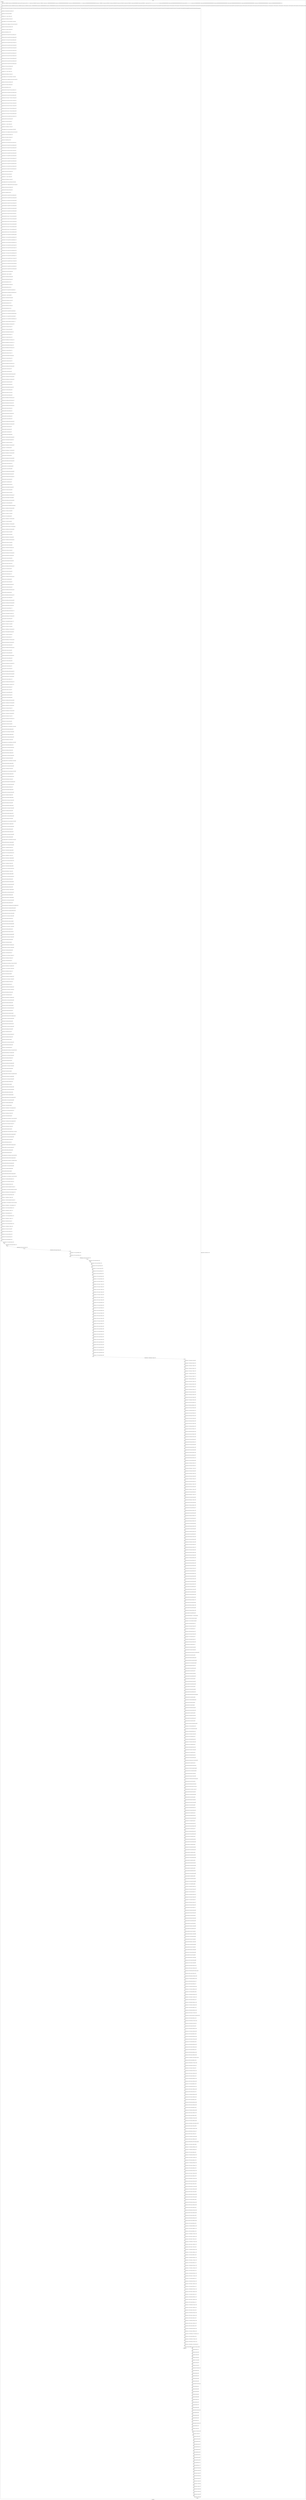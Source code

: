 digraph G {
label="Btor2XCFA";
subgraph cluster_0 {
label="main";
main_init[];
l1[];
l3[];
l4[];
l5[];
l6[];
l7[];
l8[];
l9[];
l10[];
l11[];
l12[];
l13[];
l14[];
l15[];
l16[];
l17[];
l18[];
l19[];
l20[];
l21[];
l22[];
l23[];
l24[];
l25[];
l26[];
l27[];
l28[];
l29[];
l30[];
l31[];
l32[];
l33[];
l34[];
l35[];
l36[];
l37[];
l38[];
l39[];
l40[];
l41[];
l42[];
l43[];
l44[];
l45[];
l46[];
l47[];
l48[];
l49[];
l50[];
l51[];
l52[];
l53[];
l54[];
l55[];
l56[];
l57[];
l58[];
l59[];
l60[];
l61[];
l62[];
l63[];
l64[];
l65[];
l66[];
l67[];
l68[];
l69[];
l70[];
l71[];
l72[];
l73[];
l74[];
l75[];
l76[];
l77[];
l78[];
l79[];
l80[];
l81[];
l82[];
l83[];
l84[];
l85[];
l86[];
l87[];
l88[];
l89[];
l90[];
l91[];
l92[];
l93[];
l94[];
l95[];
l96[];
l97[];
l98[];
l99[];
l100[];
l101[];
l102[];
l103[];
l104[];
l105[];
l106[];
l107[];
l108[];
l109[];
l110[];
l111[];
l112[];
l113[];
l114[];
l115[];
l116[];
l117[];
l118[];
l119[];
l120[];
l121[];
l122[];
l123[];
l124[];
l125[];
l126[];
l127[];
l128[];
l129[];
l130[];
l131[];
l132[];
l133[];
l134[];
l135[];
l136[];
l137[];
l138[];
l139[];
l140[];
l141[];
l142[];
l143[];
l144[];
l145[];
l146[];
l147[];
l148[];
l149[];
l150[];
l151[];
l152[];
l153[];
l154[];
l155[];
l156[];
l157[];
l158[];
l159[];
l160[];
l161[];
l162[];
l163[];
l164[];
l165[];
l166[];
l167[];
l168[];
l169[];
l170[];
l171[];
l172[];
l173[];
l174[];
l175[];
l176[];
l177[];
l178[];
l179[];
l180[];
l181[];
l182[];
l183[];
l184[];
l185[];
l186[];
l187[];
l188[];
l189[];
l190[];
l191[];
l192[];
l193[];
l194[];
l195[];
l196[];
l197[];
l198[];
l199[];
l200[];
l201[];
l202[];
l203[];
l204[];
l205[];
l206[];
l207[];
l208[];
l209[];
l210[];
l211[];
l212[];
l213[];
l214[];
l215[];
l216[];
l217[];
l218[];
l219[];
l220[];
l221[];
l222[];
l223[];
l224[];
l225[];
l226[];
l227[];
l228[];
l229[];
l230[];
l231[];
l232[];
l233[];
l234[];
l235[];
l236[];
l237[];
l238[];
l239[];
l240[];
l241[];
l242[];
l243[];
l244[];
l245[];
l246[];
l247[];
l248[];
l249[];
l250[];
l251[];
l252[];
l253[];
l254[];
l255[];
l256[];
l257[];
l258[];
l259[];
l260[];
l261[];
l262[];
l263[];
l264[];
l265[];
l266[];
l267[];
l268[];
l269[];
l270[];
l271[];
l272[];
l273[];
l274[];
l275[];
l276[];
l277[];
l278[];
l279[];
l280[];
l281[];
l282[];
l283[];
l284[];
l285[];
l286[];
l287[];
l288[];
l289[];
l290[];
l291[];
l292[];
l293[];
l294[];
l295[];
l296[];
l297[];
l298[];
l299[];
l300[];
l301[];
l302[];
l303[];
l304[];
l305[];
l306[];
l307[];
l308[];
l309[];
l310[];
l311[];
l312[];
l313[];
l314[];
l315[];
l316[];
l317[];
l318[];
l319[];
l320[];
l321[];
l322[];
l323[];
l324[];
l325[];
l326[];
l327[];
l328[];
l329[];
l330[];
l331[];
l332[];
l333[];
l334[];
l335[];
l336[];
l337[];
l338[];
l339[];
l340[];
l341[];
l342[];
l343[];
l344[];
l345[];
l346[];
l347[];
l348[];
l349[];
l350[];
l351[];
l352[];
l353[];
l354[];
l355[];
l356[];
l357[];
l358[];
l359[];
l360[];
l361[];
l362[];
l363[];
l364[];
l365[];
l366[];
l367[];
l368[];
l369[];
l370[];
l371[];
l372[];
l373[];
l374[];
l375[];
l376[];
l377[];
l378[];
l379[];
l380[];
l381[];
l382[];
l383[];
l384[];
l385[];
l386[];
l387[];
l388[];
l389[];
l390[];
l391[];
l392[];
l393[];
l394[];
l395[];
l396[];
l397[];
l398[];
l399[];
l400[];
l401[];
l402[];
l403[];
l404[];
l405[];
l406[];
l407[];
l408[];
l409[];
l410[];
l411[];
l412[];
l413[];
l414[];
l415[];
l416[];
l417[];
l418[];
l419[];
l420[];
l421[];
l422[];
l423[];
l424[];
l425[];
l426[];
l427[];
l428[];
l429[];
l430[];
l431[];
l432[];
l433[];
l434[];
l435[];
l436[];
l437[];
l438[];
l439[];
l440[];
l441[];
l442[];
l443[];
l444[];
l445[];
l446[];
l447[];
l448[];
l449[];
l450[];
l451[];
l452[];
l453[];
l454[];
l455[];
l456[];
l457[];
l458[];
l459[];
l460[];
l461[];
l462[];
l463[];
l464[];
l465[];
l466[];
l467[];
l468[];
l469[];
l470[];
l471[];
l472[];
l473[];
l474[];
l475[];
l476[];
l477[];
l478[];
l479[];
l480[];
l481[];
l482[];
l483[];
l484[];
l485[];
l486[];
l487[];
l488[];
l489[];
l490[];
l491[];
l492[];
l493[];
l494[];
l495[];
l496[];
l497[];
l498[];
l499[];
l500[];
l501[];
l502[];
l503[];
l504[];
l505[];
l506[];
l507[];
l508[];
l509[];
l510[];
l511[];
l512[];
l513[];
l514[];
l515[];
l516[];
l517[];
l518[];
l519[];
l520[];
l521[];
l522[];
l523[];
l524[];
l525[];
l526[];
l527[];
l528[];
l529[];
l530[];
l531[];
l532[];
l533[];
l534[];
l535[];
l536[];
l537[];
l538[];
l539[];
l540[];
l541[];
l542[];
l543[];
l544[];
l545[];
l546[];
l547[];
l548[];
l549[];
l550[];
l551[];
l552[];
l553[];
l554[];
l555[];
l556[];
l557[];
l558[];
l559[];
l560[];
l561[];
l562[];
l563[];
l564[];
l565[];
l566[];
l567[];
l568[];
l569[];
l570[];
l571[];
l572[];
l573[];
l574[];
l575[];
l576[];
l577[];
l578[];
l579[];
l580[];
l581[];
l582[];
l583[];
l584[];
l585[];
l586[];
l587[];
l588[];
l589[];
l590[];
l591[];
l592[];
l593[];
l594[];
l595[];
l596[];
l597[];
l598[];
l599[];
l600[];
l601[];
l602[];
l603[];
l604[];
l605[];
l606[];
l607[];
l608[];
l609[];
l610[];
l611[];
l612[];
l613[];
l614[];
l615[];
l616[];
l617[];
l618[];
l619[];
l620[];
l621[];
l622[];
l623[];
l624[];
l625[];
l626[];
l627[];
l628[];
l629[];
l630[];
l631[];
l632[];
l633[];
l634[];
l635[];
l636[];
l637[];
l638[];
l639[];
l640[];
l641[];
l642[];
l643[];
l644[];
l645[];
l646[];
l647[];
l648[];
l649[];
l650[];
l651[];
l652[];
l653[];
l654[];
l655[];
l656[];
l657[];
l658[];
l659[];
l660[];
l661[];
l662[];
l663[];
l664[];
l665[];
l666[];
l667[];
l668[];
l669[];
l670[];
l671[];
l672[];
l673[];
l674[];
l675[];
l676[];
l677[];
l678[];
l679[];
l680[];
l681[];
l682[];
l683[];
l684[];
l685[];
l686[];
l687[];
l688[];
l689[];
l690[];
l691[];
l692[];
l693[];
l694[];
l695[];
l696[];
l697[];
l698[];
l699[];
l700[];
l701[];
l702[];
l703[];
l704[];
l705[];
l706[];
l707[];
l708[];
l709[];
l710[];
l711[];
l712[];
l713[];
l714[];
l715[];
l716[];
l717[];
l718[];
l719[];
l720[];
l721[];
l722[];
l723[];
l724[];
l725[];
l726[];
l727[];
l728[];
l729[];
l730[];
l731[];
l732[];
l733[];
l734[];
l735[];
l736[];
l737[];
l738[];
l739[];
l740[];
l741[];
l742[];
l743[];
l744[];
l745[];
l746[];
l747[];
l748[];
l749[];
l750[];
l751[];
l752[];
l753[];
l754[];
l755[];
l756[];
l757[];
l758[];
l759[];
l760[];
l761[];
l762[];
l763[];
l764[];
l765[];
l766[];
l767[];
l768[];
l769[];
l770[];
l771[];
l772[];
l773[];
l774[];
l775[];
l776[];
l777[];
l778[];
l779[];
l780[];
l781[];
l782[];
l783[];
l784[];
l785[];
l786[];
l787[];
l788[];
l789[];
l790[];
l791[];
l792[];
l793[];
l794[];
l795[];
l796[];
l797[];
l798[];
l799[];
l800[];
l801[];
l802[];
l803[];
l804[];
l805[];
l806[];
l807[];
l808[];
l809[];
l810[];
l811[];
l812[];
l813[];
l814[];
l815[];
l816[];
l817[];
l818[];
l819[];
l820[];
l821[];
l822[];
l823[];
l824[];
l825[];
l826[];
l827[];
l828[];
l829[];
l830[];
l831[];
l832[];
l833[];
l834[];
l835[];
l836[];
l837[];
l838[];
l839[];
l840[];
l841[];
l842[];
l843[];
l844[];
l845[];
l846[];
l847[];
l848[];
l849[];
l850[];
l851[];
l852[];
l853[];
l854[];
l855[];
l856[];
l857[];
l858[];
l859[];
l860[];
l861[];
l862[];
l863[];
l864[];
l865[];
l866[];
l867[];
l868[];
l869[];
l870[];
l871[];
l872[];
l873[];
l874[];
l875[];
l876[];
l877[];
l878[];
l879[];
l880[];
l881[];
l882[];
l883[];
l884[];
l885[];
l886[];
l887[];
l888[];
l889[];
l890[];
l891[];
l892[];
main_error[];
l893[];
l894[];
l895[];
l896[];
l897[];
l898[];
l899[];
l900[];
l901[];
l902[];
l903[];
l904[];
l905[];
l906[];
l907[];
l908[];
l909[];
l910[];
l911[];
l912[];
l913[];
l914[];
l915[];
l916[];
l917[];
l918[];
l919[];
l920[];
l921[];
l922[];
l923[];
l924[];
l925[];
l926[];
l927[];
l928[];
l929[];
l930[];
l931[];
l932[];
l933[];
l934[];
l935[];
l936[];
l937[];
l938[];
l939[];
l940[];
l941[];
l942[];
l943[];
l944[];
l945[];
l946[];
l947[];
l948[];
l949[];
l950[];
main_init -> l1 [label="[(assign const_7 #b00000000),(assign const_16 #b0000000000000000),(assign const_23 #b0),(assign const_128 #b11111111),(assign const_134 #b00000100),(assign const_137 #b00000110),(assign const_141 #b000000000000000000000000),(assign const_144 #b00000000000000000000000000000001),(assign const_146 #b00000000000000000000000011111111),(assign const_148 #b00000000000000000000000000000000),(assign const_174 #b00000011),(assign const_202 #b00001010),(assign const_205 #b00001000),(assign const_221 #b00010010),(assign const_237 #b00000101),(assign const_238 #b00000000),(assign const_239 #b00000111),(assign const_287 #b11111111111111111111111111111111),(assign const_288 #b0000000000000000),(assign const_290 #b00000000000000000000000000010000),(assign const_309 #b1111111111111111),(assign const_310 #b0000000000000001),(assign const_648 #b00000000000000000000000000000100),(assign const_658 #b00000000000000000000000000000010),(assign const_681 #b00000000000000000000000000010001),(assign const_693 #b00000000000000000000000000000101),(assign const_700 #b00000000000000000000000000000011),(assign const_706 #b00000000000000000000000000011110)] "];
l3 -> l4 [label="[(havoc input_129),(havoc input_130),(havoc input_131),(havoc input_132),(havoc input_133),(havoc input_135),(havoc input_136),(havoc input_138),(havoc input_139),(havoc input_140),(havoc input_153),(havoc input_154),(havoc input_169),(havoc input_170),(havoc input_171),(havoc input_172),(havoc input_173),(havoc input_175),(havoc input_176),(havoc input_177),(havoc input_186),(havoc input_187),(havoc input_201),(havoc input_203),(havoc input_204),(havoc input_206),(havoc input_207),(havoc input_208),(havoc input_209),(havoc input_218),(havoc input_219),(havoc input_220),(havoc input_235),(havoc input_236),(havoc input_248),(havoc input_249),(havoc input_250),(havoc input_251),(havoc input_252),(havoc input_253),(havoc input_254),(havoc input_286),(havoc input_294),(havoc input_372),(havoc input_381),(havoc input_383),(havoc input_389),(havoc input_425),(havoc input_443),(havoc input_457)] "];
l4 -> l5 [label="[(assign binary_126 (bvand state_32 (bvnot state_124)))] "];
l5 -> l6 [label="[(assign binary_142 (bvxor const_128 state_8))] "];
l6 -> l7 [label="[(assign binary_143 (++ const_141 binary_142))] "];
l7 -> l8 [label="[(assign binary_145 (bvsub binary_143 const_144))] "];
l8 -> l9 [label="[(assign comparison_147 (ite (= const_128 binary_142) #b1 #b0))] "];
l9 -> l10 [label="[(assign ternary_149 (ite (= comparison_147 #b1) const_144 const_148))] "];
l10 -> l11 [label="[(assign binary_150 (bvmul const_146 ternary_149))] "];
l11 -> l12 [label="[(assign binary_151 (bvor binary_145 binary_150))] "];
l12 -> l13 [label="[(assign slice_152 (extract binary_151 0 8))] "];
l13 -> l14 [label="[(assign ternary_155 (ite (= input_154 #b1) const_128 binary_142))] "];
l14 -> l15 [label="[(assign ternary_156 (ite (= input_153 #b1) const_128 ternary_155))] "];
l15 -> l16 [label="[(assign ternary_157 (ite (= input_140 #b1) slice_152 ternary_156))] "];
l16 -> l17 [label="[(assign ternary_158 (ite (= input_139 #b1) const_137 ternary_157))] "];
l17 -> l18 [label="[(assign ternary_159 (ite (= input_138 #b1) const_137 ternary_158))] "];
l18 -> l19 [label="[(assign ternary_160 (ite (= input_136 #b1) const_137 ternary_159))] "];
l19 -> l20 [label="[(assign ternary_161 (ite (= input_135 #b1) const_134 ternary_160))] "];
l20 -> l21 [label="[(assign ternary_162 (ite (= input_133 #b1) const_134 ternary_161))] "];
l21 -> l22 [label="[(assign ternary_163 (ite (= input_132 #b1) const_128 ternary_162))] "];
l22 -> l23 [label="[(assign ternary_164 (ite (= input_131 #b1) const_128 ternary_163))] "];
l23 -> l24 [label="[(assign ternary_165 (ite (= input_130 #b1) const_128 ternary_164))] "];
l24 -> l25 [label="[(assign ternary_166 (ite (= input_129 #b1) const_128 ternary_165))] "];
l25 -> l26 [label="[(assign binary_167 (bvxor const_128 ternary_166))] "];
l26 -> l27 [label="[(assign binary_178 (bvxor const_128 state_10))] "];
l27 -> l28 [label="[(assign binary_179 (++ const_141 binary_178))] "];
l28 -> l29 [label="[(assign binary_180 (bvsub binary_179 const_144))] "];
l29 -> l30 [label="[(assign comparison_181 (ite (= const_128 binary_178) #b1 #b0))] "];
l30 -> l31 [label="[(assign ternary_182 (ite (= comparison_181 #b1) const_144 const_148))] "];
l31 -> l32 [label="[(assign binary_183 (bvmul const_146 ternary_182))] "];
l32 -> l33 [label="[(assign binary_184 (bvor binary_180 binary_183))] "];
l33 -> l34 [label="[(assign slice_185 (extract binary_184 0 8))] "];
l34 -> l35 [label="[(assign ternary_188 (ite (= input_187 #b1) const_128 binary_178))] "];
l35 -> l36 [label="[(assign ternary_189 (ite (= input_186 #b1) const_128 ternary_188))] "];
l36 -> l37 [label="[(assign ternary_190 (ite (= input_140 #b1) slice_185 ternary_189))] "];
l37 -> l38 [label="[(assign ternary_191 (ite (= input_177 #b1) const_174 ternary_190))] "];
l38 -> l39 [label="[(assign ternary_192 (ite (= input_176 #b1) const_174 ternary_191))] "];
l39 -> l40 [label="[(assign ternary_193 (ite (= input_175 #b1) const_174 ternary_192))] "];
l40 -> l41 [label="[(assign ternary_194 (ite (= input_173 #b1) const_174 ternary_193))] "];
l41 -> l42 [label="[(assign ternary_195 (ite (= input_172 #b1) const_128 ternary_194))] "];
l42 -> l43 [label="[(assign ternary_196 (ite (= input_171 #b1) const_128 ternary_195))] "];
l43 -> l44 [label="[(assign ternary_197 (ite (= input_170 #b1) const_128 ternary_196))] "];
l44 -> l45 [label="[(assign ternary_198 (ite (= input_169 #b1) const_128 ternary_197))] "];
l45 -> l46 [label="[(assign binary_199 (bvxor const_128 ternary_198))] "];
l46 -> l47 [label="[(assign binary_210 (bvxor const_128 state_12))] "];
l47 -> l48 [label="[(assign binary_211 (++ const_141 binary_210))] "];
l48 -> l49 [label="[(assign binary_212 (bvsub binary_211 const_144))] "];
l49 -> l50 [label="[(assign comparison_213 (ite (= const_128 binary_210) #b1 #b0))] "];
l50 -> l51 [label="[(assign ternary_214 (ite (= comparison_213 #b1) const_144 const_148))] "];
l51 -> l52 [label="[(assign binary_215 (bvmul const_146 ternary_214))] "];
l52 -> l53 [label="[(assign binary_216 (bvor binary_212 binary_215))] "];
l53 -> l54 [label="[(assign slice_217 (extract binary_216 0 8))] "];
l54 -> l55 [label="[(assign ternary_222 (ite (= input_220 #b1) const_221 binary_210))] "];
l55 -> l56 [label="[(assign ternary_223 (ite (= input_219 #b1) const_128 ternary_222))] "];
l56 -> l57 [label="[(assign ternary_224 (ite (= input_218 #b1) const_128 ternary_223))] "];
l57 -> l58 [label="[(assign ternary_225 (ite (= input_140 #b1) slice_217 ternary_224))] "];
l58 -> l59 [label="[(assign ternary_226 (ite (= input_209 #b1) const_134 ternary_225))] "];
l59 -> l60 [label="[(assign ternary_227 (ite (= input_208 #b1) const_134 ternary_226))] "];
l60 -> l61 [label="[(assign ternary_228 (ite (= input_207 #b1) const_128 ternary_227))] "];
l61 -> l62 [label="[(assign ternary_229 (ite (= input_206 #b1) const_128 ternary_228))] "];
l62 -> l63 [label="[(assign ternary_230 (ite (= input_204 #b1) const_205 ternary_229))] "];
l63 -> l64 [label="[(assign ternary_231 (ite (= input_203 #b1) const_128 ternary_230))] "];
l64 -> l65 [label="[(assign ternary_232 (ite (= input_201 #b1) const_202 ternary_231))] "];
l65 -> l66 [label="[(assign binary_233 (bvxor const_128 ternary_232))] "];
l66 -> l67 [label="[(assign binary_240 (bvxor const_128 state_14))] "];
l67 -> l68 [label="[(assign binary_241 (++ const_141 binary_240))] "];
l68 -> l69 [label="[(assign binary_242 (bvsub binary_241 const_144))] "];
l69 -> l70 [label="[(assign comparison_243 (ite (= const_128 binary_240) #b1 #b0))] "];
l70 -> l71 [label="[(assign ternary_244 (ite (= comparison_243 #b1) const_144 const_148))] "];
l71 -> l72 [label="[(assign binary_245 (bvmul const_146 ternary_244))] "];
l72 -> l73 [label="[(assign binary_246 (bvor binary_242 binary_245))] "];
l73 -> l74 [label="[(assign slice_247 (extract binary_246 0 8))] "];
l74 -> l75 [label="[(assign ternary_255 (ite (= input_254 #b1) const_128 binary_240))] "];
l75 -> l76 [label="[(assign ternary_256 (ite (= input_253 #b1) const_128 ternary_255))] "];
l76 -> l77 [label="[(assign ternary_257 (ite (= input_252 #b1) const_128 ternary_256))] "];
l77 -> l78 [label="[(assign ternary_258 (ite (= input_251 #b1) const_128 ternary_257))] "];
l78 -> l79 [label="[(assign ternary_259 (ite (= input_250 #b1) const_128 ternary_258))] "];
l79 -> l80 [label="[(assign ternary_260 (ite (= input_249 #b1) const_128 ternary_259))] "];
l80 -> l81 [label="[(assign ternary_261 (ite (= input_248 #b1) const_128 ternary_260))] "];
l81 -> l82 [label="[(assign ternary_262 (ite (= input_140 #b1) slice_247 ternary_261))] "];
l82 -> l83 [label="[(assign ternary_263 (ite (= input_177 #b1) const_134 ternary_262))] "];
l83 -> l84 [label="[(assign ternary_264 (ite (= input_176 #b1) const_134 ternary_263))] "];
l84 -> l85 [label="[(assign ternary_265 (ite (= input_175 #b1) const_134 ternary_264))] "];
l85 -> l86 [label="[(assign ternary_266 (ite (= input_173 #b1) const_134 ternary_265))] "];
l86 -> l87 [label="[(assign ternary_267 (ite (= input_172 #b1) const_238 ternary_266))] "];
l87 -> l88 [label="[(assign ternary_268 (ite (= input_171 #b1) const_238 ternary_267))] "];
l88 -> l89 [label="[(assign ternary_269 (ite (= input_170 #b1) const_238 ternary_268))] "];
l89 -> l90 [label="[(assign ternary_270 (ite (= input_169 #b1) const_238 ternary_269))] "];
l90 -> l91 [label="[(assign ternary_271 (ite (= input_139 #b1) const_239 ternary_270))] "];
l91 -> l92 [label="[(assign ternary_272 (ite (= input_138 #b1) const_239 ternary_271))] "];
l92 -> l93 [label="[(assign ternary_273 (ite (= input_136 #b1) const_239 ternary_272))] "];
l93 -> l94 [label="[(assign ternary_274 (ite (= input_135 #b1) const_237 ternary_273))] "];
l94 -> l95 [label="[(assign ternary_275 (ite (= input_133 #b1) const_237 ternary_274))] "];
l95 -> l96 [label="[(assign ternary_276 (ite (= input_132 #b1) const_238 ternary_275))] "];
l96 -> l97 [label="[(assign ternary_277 (ite (= input_131 #b1) const_238 ternary_276))] "];
l97 -> l98 [label="[(assign ternary_278 (ite (= input_129 #b1) const_238 ternary_277))] "];
l98 -> l99 [label="[(assign ternary_279 (ite (= input_209 #b1) const_174 ternary_278))] "];
l99 -> l100 [label="[(assign ternary_280 (ite (= input_208 #b1) const_174 ternary_279))] "];
l100 -> l101 [label="[(assign ternary_281 (ite (= input_204 #b1) const_237 ternary_280))] "];
l101 -> l102 [label="[(assign ternary_282 (ite (= input_236 #b1) const_128 ternary_281))] "];
l102 -> l103 [label="[(assign ternary_283 (ite (= input_235 #b1) const_128 ternary_282))] "];
l103 -> l104 [label="[(assign binary_284 (bvxor const_128 ternary_283))] "];
l104 -> l105 [label="[(assign binary_289 (++ state_17 const_288))] "];
l105 -> l106 [label="[(assign binary_291 (bvashr binary_289 const_290))] "];
l106 -> l107 [label="[(assign binary_292 (bvadd const_287 binary_291))] "];
l107 -> l108 [label="[(assign slice_293 (extract binary_292 0 16))] "];
l108 -> l109 [label="[(assign binary_295 (bvadd const_144 binary_291))] "];
l109 -> l110 [label="[(assign slice_296 (extract binary_295 0 16))] "];
l110 -> l111 [label="[(assign ternary_297 (ite (= input_294 #b1) slice_296 state_17))] "];
l111 -> l112 [label="[(assign ternary_298 (ite (= input_286 #b1) slice_293 ternary_297))] "];
l112 -> l113 [label="[(assign binary_300 (++ state_19 const_288))] "];
l113 -> l114 [label="[(assign binary_301 (bvashr binary_300 const_290))] "];
l114 -> l115 [label="[(assign binary_302 (bvsub binary_301 const_144))] "];
l115 -> l116 [label="[(assign slice_303 (extract binary_302 0 16))] "];
l116 -> l117 [label="[(assign binary_304 (bvadd const_144 binary_301))] "];
l117 -> l118 [label="[(assign slice_305 (extract binary_304 0 16))] "];
l118 -> l119 [label="[(assign ternary_306 (ite (= input_236 #b1) slice_305 state_19))] "];
l119 -> l120 [label="[(assign ternary_307 (ite (= input_235 #b1) slice_303 ternary_306))] "];
l120 -> l121 [label="[(assign ternary_311 (ite (= input_294 #b1) const_310 state_21))] "];
l121 -> l122 [label="[(assign ternary_312 (ite (= input_286 #b1) const_309 ternary_311))] "];
l122 -> l123 [label="[(assign binary_314 (bvand (bvnot state_24) (bvnot input_177)))] "];
l123 -> l124 [label="[(assign binary_315 (bvand binary_314 (bvnot input_176)))] "];
l124 -> l125 [label="[(assign binary_316 (bvor binary_315 input_170))] "];
l125 -> l126 [label="[(assign binary_317 (bvor binary_316 input_169))] "];
l126 -> l127 [label="[(assign binary_319 (bvand state_26 (bvnot input_187)))] "];
l127 -> l128 [label="[(assign binary_320 (bvor binary_319 input_177))] "];
l128 -> l129 [label="[(assign binary_321 (bvor binary_320 input_176))] "];
l129 -> l130 [label="[(assign binary_322 (bvand binary_321 (bvnot input_172)))] "];
l130 -> l131 [label="[(assign binary_323 (bvand binary_322 (bvnot input_171)))] "];
l131 -> l132 [label="[(assign binary_325 (bvand state_28 (bvnot input_175)))] "];
l132 -> l133 [label="[(assign binary_326 (bvand binary_325 (bvnot input_173)))] "];
l133 -> l134 [label="[(assign binary_327 (bvor binary_326 input_172))] "];
l134 -> l135 [label="[(assign binary_328 (bvor binary_327 input_171))] "];
l135 -> l136 [label="[(assign binary_330 (bvand state_30 (bvnot input_186)))] "];
l136 -> l137 [label="[(assign binary_331 (bvor binary_330 input_175))] "];
l137 -> l138 [label="[(assign binary_332 (bvor binary_331 input_173))] "];
l138 -> l139 [label="[(assign binary_333 (bvand binary_332 (bvnot input_170)))] "];
l139 -> l140 [label="[(assign binary_334 (bvand binary_333 (bvnot input_169)))] "];
l140 -> l141 [label="[(assign binary_336 (bvor state_32 input_187))] "];
l141 -> l142 [label="[(assign binary_338 (bvor state_34 input_186))] "];
l142 -> l143 [label="[(assign binary_340 (bvand (bvnot state_36) (bvnot input_139)))] "];
l143 -> l144 [label="[(assign binary_341 (bvand binary_340 (bvnot input_138)))] "];
l144 -> l145 [label="[(assign binary_342 (bvand binary_341 (bvnot input_136)))] "];
l145 -> l146 [label="[(assign binary_343 (bvor binary_342 input_130))] "];
l146 -> l147 [label="[(assign binary_344 (bvor binary_343 input_129))] "];
l147 -> l148 [label="[(assign binary_346 (bvand state_38 (bvnot input_154)))] "];
l148 -> l149 [label="[(assign binary_347 (bvor binary_346 input_139))] "];
l149 -> l150 [label="[(assign binary_348 (bvor binary_347 input_138))] "];
l150 -> l151 [label="[(assign binary_349 (bvor binary_348 input_136))] "];
l151 -> l152 [label="[(assign binary_350 (bvand binary_349 (bvnot input_132)))] "];
l152 -> l153 [label="[(assign binary_351 (bvand binary_350 (bvnot input_131)))] "];
l153 -> l154 [label="[(assign binary_353 (bvand state_40 (bvnot input_135)))] "];
l154 -> l155 [label="[(assign binary_354 (bvand binary_353 (bvnot input_133)))] "];
l155 -> l156 [label="[(assign binary_355 (bvor binary_354 input_132))] "];
l156 -> l157 [label="[(assign binary_356 (bvor binary_355 input_131))] "];
l157 -> l158 [label="[(assign binary_358 (bvand state_42 (bvnot input_153)))] "];
l158 -> l159 [label="[(assign binary_359 (bvor binary_358 input_135))] "];
l159 -> l160 [label="[(assign binary_360 (bvor binary_359 input_133))] "];
l160 -> l161 [label="[(assign binary_361 (bvand binary_360 (bvnot input_130)))] "];
l161 -> l162 [label="[(assign binary_362 (bvand binary_361 (bvnot input_129)))] "];
l162 -> l163 [label="[(assign binary_364 (bvor state_44 input_154))] "];
l163 -> l164 [label="[(assign binary_366 (bvor state_46 input_153))] "];
l164 -> l165 [label="[(assign binary_368 (bvor state_48 input_207))] "];
l165 -> l166 [label="[(assign binary_369 (bvor binary_368 input_206))] "];
l166 -> l167 [label="[(assign binary_370 (bvand binary_369 (bvnot input_204)))] "];
l167 -> l168 [label="[(assign binary_373 (bvand state_50 (bvnot input_372)))] "];
l168 -> l169 [label="[(assign binary_374 (bvor binary_373 input_204))] "];
l169 -> l170 [label="[(assign binary_375 (bvand binary_374 (bvnot input_203)))] "];
l170 -> l171 [label="[(assign binary_377 (bvor state_52 input_220))] "];
l171 -> l172 [label="[(assign binary_378 (bvand binary_377 (bvnot input_218)))] "];
l172 -> l173 [label="[(assign binary_379 (bvand binary_378 (bvnot input_206)))] "];
l173 -> l174 [label="[(assign binary_382 (bvor state_54 input_381))] "];
l174 -> l175 [label="[(assign binary_384 (bvand binary_382 (bvnot input_383)))] "];
l175 -> l176 [label="[(assign binary_385 (bvand binary_384 (bvnot input_220)))] "];
l176 -> l177 [label="[(assign binary_386 (bvor binary_385 input_372))] "];
l177 -> l178 [label="[(assign binary_388 (bvor (bvnot state_56) input_383))] "];
l178 -> l179 [label="[(assign binary_390 (bvor binary_388 input_389))] "];
l179 -> l180 [label="[(assign binary_391 (bvand binary_390 (bvnot input_209)))] "];
l180 -> l181 [label="[(assign binary_393 (bvand state_58 (bvnot input_219)))] "];
l181 -> l182 [label="[(assign binary_394 (bvand binary_393 (bvnot input_207)))] "];
l182 -> l183 [label="[(assign binary_395 (bvor binary_394 input_201))] "];
l183 -> l184 [label="[(assign binary_397 (bvor state_60 input_219))] "];
l184 -> l185 [label="[(assign binary_398 (bvor binary_397 input_218))] "];
l185 -> l186 [label="[(assign binary_400 (bvand state_62 (bvnot input_381)))] "];
l186 -> l187 [label="[(assign binary_401 (bvor binary_400 input_209))] "];
l187 -> l188 [label="[(assign binary_402 (bvor binary_401 input_208))] "];
l188 -> l189 [label="[(assign binary_403 (bvand binary_402 (bvnot input_201)))] "];
l189 -> l190 [label="[(assign binary_405 (bvand state_64 (bvnot input_389)))] "];
l190 -> l191 [label="[(assign binary_406 (bvand binary_405 (bvnot input_208)))] "];
l191 -> l192 [label="[(assign binary_407 (bvor binary_406 input_203))] "];
l192 -> l193 [label="[(assign binary_409 (bvand (bvnot state_66) (bvnot input_294)))] "];
l193 -> l194 [label="[(assign binary_410 (bvand binary_409 (bvnot input_286)))] "];
l194 -> l195 [label="[(assign binary_411 (bvor binary_410 input_236))] "];
l195 -> l196 [label="[(assign binary_412 (bvor binary_411 input_235))] "];
l196 -> l197 [label="[(assign binary_414 (bvor state_68 input_294))] "];
l197 -> l198 [label="[(assign binary_415 (bvand binary_414 (bvnot input_236)))] "];
l198 -> l199 [label="[(assign binary_417 (bvor state_70 input_286))] "];
l199 -> l200 [label="[(assign binary_418 (bvand binary_417 (bvnot input_235)))] "];
l200 -> l201 [label="[(assign binary_420 (bvand (bvnot state_72) (bvnot input_294)))] "];
l201 -> l202 [label="[(assign binary_421 (bvand binary_420 (bvnot input_286)))] "];
l202 -> l203 [label="[(assign binary_422 (bvor binary_421 input_236))] "];
l203 -> l204 [label="[(assign binary_423 (bvor binary_422 input_235))] "];
l204 -> l205 [label="[(assign binary_426 (bvand state_74 (bvnot input_425)))] "];
l205 -> l206 [label="[(assign binary_427 (bvand binary_426 (bvnot input_204)))] "];
l206 -> l207 [label="[(assign binary_428 (bvor binary_427 input_294))] "];
l207 -> l208 [label="[(assign binary_429 (bvor binary_428 input_286))] "];
l208 -> l209 [label="[(assign binary_431 (bvand state_76 (bvnot input_176)))] "];
l209 -> l210 [label="[(assign binary_432 (bvor binary_431 input_204))] "];
l210 -> l211 [label="[(assign binary_433 (bvand binary_432 (bvnot input_203)))] "];
l211 -> l212 [label="[(assign binary_435 (bvand state_78 (bvnot input_135)))] "];
l212 -> l213 [label="[(assign binary_436 (bvor binary_435 input_203))] "];
l213 -> l214 [label="[(assign binary_438 (bvand state_80 (bvnot input_253)))] "];
l214 -> l215 [label="[(assign binary_439 (bvor binary_438 input_135))] "];
l215 -> l216 [label="[(assign binary_440 (bvand binary_439 (bvnot input_130)))] "];
l216 -> l217 [label="[(assign binary_442 (bvor state_82 input_252))] "];
l217 -> l218 [label="[(assign binary_444 (bvor binary_442 input_443))] "];
l218 -> l219 [label="[(assign binary_446 (bvor state_84 input_172))] "];
l219 -> l220 [label="[(assign binary_447 (bvand binary_446 (bvnot input_133)))] "];
l220 -> l221 [label="[(assign binary_449 (bvor state_86 input_253))] "];
l221 -> l222 [label="[(assign binary_450 (bvor binary_449 input_251))] "];
l222 -> l223 [label="[(assign binary_452 (bvand state_88 (bvnot input_251)))] "];
l223 -> l224 [label="[(assign binary_453 (bvor binary_452 input_133))] "];
l224 -> l225 [label="[(assign binary_454 (bvand binary_453 (bvnot input_129)))] "];
l225 -> l226 [label="[(assign binary_456 (bvor state_90 input_425))] "];
l226 -> l227 [label="[(assign binary_458 (bvand binary_456 (bvnot input_457)))] "];
l227 -> l228 [label="[(assign binary_459 (bvor binary_458 input_130))] "];
l228 -> l229 [label="[(assign binary_460 (bvand binary_459 (bvnot input_209)))] "];
l229 -> l230 [label="[(assign binary_461 (bvand binary_460 (bvnot input_208)))] "];
l230 -> l231 [label="[(assign binary_463 (bvand state_92 (bvnot input_443)))] "];
l231 -> l232 [label="[(assign binary_464 (bvor binary_463 input_177))] "];
l232 -> l233 [label="[(assign binary_465 (bvand binary_464 (bvnot input_171)))] "];
l233 -> l234 [label="[(assign binary_467 (bvand state_94 (bvnot input_175)))] "];
l234 -> l235 [label="[(assign binary_468 (bvand binary_467 (bvnot input_138)))] "];
l235 -> l236 [label="[(assign binary_469 (bvor binary_468 input_129))] "];
l236 -> l237 [label="[(assign binary_471 (bvand state_96 (bvnot input_177)))] "];
l237 -> l238 [label="[(assign binary_472 (bvor binary_471 input_209))] "];
l238 -> l239 [label="[(assign binary_473 (bvor binary_472 input_208))] "];
l239 -> l240 [label="[(assign binary_474 (bvand binary_473 (bvnot input_201)))] "];
l240 -> l241 [label="[(assign binary_476 (bvand state_98 (bvnot input_139)))] "];
l241 -> l242 [label="[(assign binary_477 (bvor binary_476 input_201))] "];
l242 -> l243 [label="[(assign binary_479 (bvor state_100 input_171))] "];
l243 -> l244 [label="[(assign binary_480 (bvand binary_479 (bvnot input_136)))] "];
l244 -> l245 [label="[(assign binary_482 (bvand state_102 (bvnot input_254)))] "];
l245 -> l246 [label="[(assign binary_483 (bvor binary_482 input_139))] "];
l246 -> l247 [label="[(assign binary_484 (bvand binary_483 (bvnot input_132)))] "];
l247 -> l248 [label="[(assign binary_486 (bvor state_104 input_254))] "];
l248 -> l249 [label="[(assign binary_487 (bvor binary_486 input_250))] "];
l249 -> l250 [label="[(assign binary_489 (bvand state_106 (bvnot input_250)))] "];
l250 -> l251 [label="[(assign binary_490 (bvor binary_489 input_138))] "];
l251 -> l252 [label="[(assign binary_491 (bvor binary_490 input_136))] "];
l252 -> l253 [label="[(assign binary_492 (bvand binary_491 (bvnot input_131)))] "];
l253 -> l254 [label="[(assign binary_494 (bvor state_108 input_170))] "];
l254 -> l255 [label="[(assign binary_495 (bvor binary_494 input_132))] "];
l255 -> l256 [label="[(assign binary_496 (bvand binary_495 (bvnot input_207)))] "];
l256 -> l257 [label="[(assign binary_497 (bvand binary_496 (bvnot input_206)))] "];
l257 -> l258 [label="[(assign binary_499 (bvand state_110 (bvnot input_249)))] "];
l258 -> l259 [label="[(assign binary_500 (bvor binary_499 input_173))] "];
l259 -> l260 [label="[(assign binary_501 (bvand binary_500 (bvnot input_170)))] "];
l260 -> l261 [label="[(assign binary_503 (bvand state_112 (bvnot input_173)))] "];
l261 -> l262 [label="[(assign binary_504 (bvor binary_503 input_131))] "];
l262 -> l263 [label="[(assign binary_506 (bvor state_114 input_457))] "];
l263 -> l264 [label="[(assign binary_507 (bvor binary_506 input_169))] "];
l264 -> l265 [label="[(assign binary_508 (bvor binary_507 input_207))] "];
l265 -> l266 [label="[(assign binary_509 (bvor binary_508 input_206))] "];
l266 -> l267 [label="[(assign binary_510 (bvand binary_509 (bvnot input_236)))] "];
l267 -> l268 [label="[(assign binary_511 (bvand binary_510 (bvnot input_235)))] "];
l268 -> l269 [label="[(assign binary_513 (bvand state_116 (bvnot input_248)))] "];
l269 -> l270 [label="[(assign binary_514 (bvor binary_513 input_175))] "];
l270 -> l271 [label="[(assign binary_515 (bvand binary_514 (bvnot input_169)))] "];
l271 -> l272 [label="[(assign binary_517 (bvand state_118 (bvnot input_252)))] "];
l272 -> l273 [label="[(assign binary_518 (bvor binary_517 input_176))] "];
l273 -> l274 [label="[(assign binary_519 (bvand binary_518 (bvnot input_172)))] "];
l274 -> l275 [label="[(assign binary_521 (bvor state_120 input_249))] "];
l275 -> l276 [label="[(assign binary_522 (bvor binary_521 input_248))] "];
l276 -> l277 [label="[(assign comparison_525 (ite (= const_238 binary_178) #b1 #b0))] "];
l277 -> l278 [label="[(assign binary_526 (bvand state_26 comparison_525))] "];
l278 -> l279 [label="[(assign binary_527 (bvor (bvnot input_187) binary_526))] "];
l279 -> l280 [label="[(assign binary_528 (bvand state_30 comparison_525))] "];
l280 -> l281 [label="[(assign binary_529 (bvor (bvnot input_186) binary_528))] "];
l281 -> l282 [label="[(assign binary_530 (bvand binary_527 binary_529))] "];
l282 -> l283 [label="[(assign comparison_531 (ite (= const_238 binary_142) #b1 #b0))] "];
l283 -> l284 [label="[(assign binary_532 (bvand state_38 comparison_531))] "];
l284 -> l285 [label="[(assign binary_533 (bvor (bvnot input_154) binary_532))] "];
l285 -> l286 [label="[(assign binary_534 (bvand binary_530 binary_533))] "];
l286 -> l287 [label="[(assign binary_535 (bvand state_42 comparison_531))] "];
l287 -> l288 [label="[(assign binary_536 (bvor (bvnot input_153) binary_535))] "];
l288 -> l289 [label="[(assign binary_537 (bvand binary_534 binary_536))] "];
l289 -> l290 [label="[(assign comparison_538 (ite (= const_238 binary_210) #b1 #b0))] "];
l290 -> l291 [label="[(assign binary_539 (bvand state_62 comparison_538))] "];
l291 -> l292 [label="[(assign binary_540 (bvor (bvnot input_381) binary_539))] "];
l292 -> l293 [label="[(assign binary_541 (bvand binary_537 binary_540))] "];
l293 -> l294 [label="[(assign comparison_542 (ite (= const_148 binary_291) #b1 #b0))] "];
l294 -> l295 [label="[(assign binary_543 (bvand state_54 comparison_542))] "];
l295 -> l296 [label="[(assign binary_544 (bvor (bvnot input_383) binary_543))] "];
l296 -> l297 [label="[(assign binary_545 (bvand binary_541 binary_544))] "];
l297 -> l298 [label="[(assign binary_546 (bvand state_54 (bvnot comparison_542)))] "];
l298 -> l299 [label="[(assign binary_547 (bvor (bvnot input_220) binary_546))] "];
l299 -> l300 [label="[(assign binary_548 (bvand binary_545 binary_547))] "];
l300 -> l301 [label="[(assign binary_549 (bvand state_58 comparison_538))] "];
l301 -> l302 [label="[(assign binary_550 (bvor (bvnot input_219) binary_549))] "];
l302 -> l303 [label="[(assign binary_551 (bvand binary_548 binary_550))] "];
l303 -> l304 [label="[(assign binary_552 (bvand state_52 comparison_538))] "];
l304 -> l305 [label="[(assign binary_553 (bvor (bvnot input_218) binary_552))] "];
l305 -> l306 [label="[(assign binary_554 (bvand binary_551 binary_553))] "];
l306 -> l307 [label="[(assign binary_555 (bvand state_50 comparison_538))] "];
l307 -> l308 [label="[(assign binary_556 (bvor (bvnot input_372) binary_555))] "];
l308 -> l309 [label="[(assign binary_557 (bvand binary_554 binary_556))] "];
l309 -> l310 [label="[(assign binary_558 (bvand state_64 comparison_542))] "];
l310 -> l311 [label="[(assign binary_559 (bvor (bvnot input_389) binary_558))] "];
l311 -> l312 [label="[(assign binary_560 (bvand binary_557 binary_559))] "];
l312 -> l313 [label="[(assign comparison_561 (ite (= const_148 binary_301) #b1 #b0))] "];
l313 -> l314 [label="[(assign binary_562 (bvand state_74 comparison_561))] "];
l314 -> l315 [label="[(assign binary_563 (bvor (bvnot input_425) binary_562))] "];
l315 -> l316 [label="[(assign binary_564 (bvand binary_560 binary_563))] "];
l316 -> l317 [label="[(assign binary_565 (bvand state_90 comparison_542))] "];
l317 -> l318 [label="[(assign binary_566 (bvor (bvnot input_457) binary_565))] "];
l318 -> l319 [label="[(assign binary_567 (bvand binary_564 binary_566))] "];
l319 -> l320 [label="[(assign comparison_568 (ite (= const_238 binary_240) #b1 #b0))] "];
l320 -> l321 [label="[(assign binary_569 (bvand state_102 comparison_568))] "];
l321 -> l322 [label="[(assign binary_570 (bvor (bvnot input_254) binary_569))] "];
l322 -> l323 [label="[(assign binary_571 (bvand binary_567 binary_570))] "];
l323 -> l324 [label="[(assign binary_572 (bvand state_80 comparison_568))] "];
l324 -> l325 [label="[(assign binary_573 (bvor (bvnot input_253) binary_572))] "];
l325 -> l326 [label="[(assign binary_574 (bvand binary_571 binary_573))] "];
l326 -> l327 [label="[(assign binary_575 (bvand state_118 comparison_568))] "];
l327 -> l328 [label="[(assign binary_576 (bvor (bvnot input_252) binary_575))] "];
l328 -> l329 [label="[(assign binary_577 (bvand binary_574 binary_576))] "];
l329 -> l330 [label="[(assign binary_578 (bvand state_88 comparison_568))] "];
l330 -> l331 [label="[(assign binary_579 (bvor (bvnot input_251) binary_578))] "];
l331 -> l332 [label="[(assign binary_580 (bvand binary_577 binary_579))] "];
l332 -> l333 [label="[(assign binary_581 (bvand state_92 comparison_568))] "];
l333 -> l334 [label="[(assign binary_582 (bvor (bvnot input_443) binary_581))] "];
l334 -> l335 [label="[(assign binary_583 (bvand binary_580 binary_582))] "];
l335 -> l336 [label="[(assign binary_584 (bvand state_106 comparison_568))] "];
l336 -> l337 [label="[(assign binary_585 (bvor (bvnot input_250) binary_584))] "];
l337 -> l338 [label="[(assign binary_586 (bvand binary_583 binary_585))] "];
l338 -> l339 [label="[(assign binary_587 (bvand state_110 comparison_568))] "];
l339 -> l340 [label="[(assign binary_588 (bvor (bvnot input_249) binary_587))] "];
l340 -> l341 [label="[(assign binary_589 (bvand binary_586 binary_588))] "];
l341 -> l342 [label="[(assign binary_590 (bvand state_116 comparison_568))] "];
l342 -> l343 [label="[(assign binary_591 (bvor (bvnot input_248) binary_590))] "];
l343 -> l344 [label="[(assign binary_592 (bvand binary_589 binary_591))] "];
l344 -> l345 [label="[(assign binary_593 (bvand (bvnot comparison_525) (bvnot comparison_531)))] "];
l345 -> l346 [label="[(assign binary_594 (bvand (bvnot comparison_538) binary_593))] "];
l346 -> l347 [label="[(assign binary_595 (bvand (bvnot comparison_568) binary_594))] "];
l347 -> l348 [label="[(assign binary_596 (bvand (bvnot state_122) binary_595))] "];
l348 -> l349 [label="[(assign binary_597 (bvor (bvnot input_140) binary_596))] "];
l349 -> l350 [label="[(assign binary_598 (bvand binary_592 binary_597))] "];
l350 -> l351 [label="[(assign binary_599 (bvand (bvnot state_24) state_96))] "];
l351 -> l352 [label="[(assign binary_600 (bvand binary_599 comparison_568))] "];
l352 -> l353 [label="[(assign binary_601 (bvor (bvnot input_177) binary_600))] "];
l353 -> l354 [label="[(assign binary_602 (bvand binary_598 binary_601))] "];
l354 -> l355 [label="[(assign binary_603 (bvand (bvnot state_24) state_76))] "];
l355 -> l356 [label="[(assign binary_604 (bvand binary_603 comparison_568))] "];
l356 -> l357 [label="[(assign binary_605 (bvor (bvnot input_176) binary_604))] "];
l357 -> l358 [label="[(assign binary_606 (bvand binary_602 binary_605))] "];
l358 -> l359 [label="[(assign binary_607 (bvand state_28 state_94))] "];
l359 -> l360 [label="[(assign binary_608 (bvand binary_607 comparison_542))] "];
l360 -> l361 [label="[(assign binary_609 (bvor (bvnot input_175) binary_608))] "];
l361 -> l362 [label="[(assign binary_610 (bvand binary_606 binary_609))] "];
l362 -> l363 [label="[(assign binary_611 (bvand state_28 state_112))] "];
l363 -> l364 [label="[(assign binary_612 (bvor (bvnot input_173) binary_611))] "];
l364 -> l365 [label="[(assign binary_613 (bvand binary_610 binary_612))] "];
l365 -> l366 [label="[(assign binary_614 (bvand state_26 state_118))] "];
l366 -> l367 [label="[(assign comparison_615 (ite (bvule binary_179 const_144) #b1 #b0))] "];
l367 -> l368 [label="[(assign binary_616 (bvand binary_614 comparison_615))] "];
l368 -> l369 [label="[(assign binary_617 (bvor (bvnot input_172) binary_616))] "];
l369 -> l370 [label="[(assign binary_618 (bvand binary_613 binary_617))] "];
l370 -> l371 [label="[(assign binary_619 (bvand state_26 state_92))] "];
l371 -> l372 [label="[(assign binary_620 (bvand binary_619 comparison_615))] "];
l372 -> l373 [label="[(assign binary_621 (bvor (bvnot input_171) binary_620))] "];
l373 -> l374 [label="[(assign binary_622 (bvand binary_618 binary_621))] "];
l374 -> l375 [label="[(assign binary_623 (bvand state_30 state_110))] "];
l375 -> l376 [label="[(assign binary_624 (bvand binary_623 comparison_615))] "];
l376 -> l377 [label="[(assign binary_625 (bvor (bvnot input_170) binary_624))] "];
l377 -> l378 [label="[(assign binary_626 (bvand binary_622 binary_625))] "];
l378 -> l379 [label="[(assign binary_627 (bvand state_30 state_116))] "];
l379 -> l380 [label="[(assign binary_628 (bvand binary_627 comparison_615))] "];
l380 -> l381 [label="[(assign binary_629 (bvor (bvnot input_169) binary_628))] "];
l381 -> l382 [label="[(assign binary_630 (bvand binary_626 binary_629))] "];
l382 -> l383 [label="[(assign binary_631 (bvand (bvnot state_36) state_98))] "];
l383 -> l384 [label="[(assign binary_632 (bvor (bvnot input_139) binary_631))] "];
l384 -> l385 [label="[(assign binary_633 (bvand binary_630 binary_632))] "];
l385 -> l386 [label="[(assign binary_634 (bvand (bvnot state_36) state_94))] "];
l386 -> l387 [label="[(assign binary_635 (bvand binary_634 (bvnot comparison_542)))] "];
l387 -> l388 [label="[(assign binary_636 (bvor (bvnot input_138) binary_635))] "];
l388 -> l389 [label="[(assign binary_637 (bvand binary_633 binary_636))] "];
l389 -> l390 [label="[(assign binary_638 (bvand (bvnot state_36) state_100))] "];
l390 -> l391 [label="[(assign binary_639 (bvor (bvnot input_136) binary_638))] "];
l391 -> l392 [label="[(assign binary_640 (bvand binary_637 binary_639))] "];
l392 -> l393 [label="[(assign binary_641 (bvand state_40 state_78))] "];
l393 -> l394 [label="[(assign binary_642 (bvor (bvnot input_135) binary_641))] "];
l394 -> l395 [label="[(assign binary_643 (bvand binary_640 binary_642))] "];
l395 -> l396 [label="[(assign binary_644 (bvand state_40 state_84))] "];
l396 -> l397 [label="[(assign binary_645 (bvor (bvnot input_133) binary_644))] "];
l397 -> l398 [label="[(assign binary_646 (bvand binary_643 binary_645))] "];
l398 -> l399 [label="[(assign binary_647 (bvand state_38 state_102))] "];
l399 -> l400 [label="[(assign comparison_649 (ite (bvule binary_143 const_648) #b1 #b0))] "];
l400 -> l401 [label="[(assign binary_650 (bvand binary_647 comparison_649))] "];
l401 -> l402 [label="[(assign binary_651 (bvor (bvnot input_132) binary_650))] "];
l402 -> l403 [label="[(assign binary_652 (bvand binary_646 binary_651))] "];
l403 -> l404 [label="[(assign binary_653 (bvand state_38 state_106))] "];
l404 -> l405 [label="[(assign binary_654 (bvand binary_653 comparison_649))] "];
l405 -> l406 [label="[(assign binary_655 (bvor (bvnot input_131) binary_654))] "];
l406 -> l407 [label="[(assign binary_656 (bvand binary_652 binary_655))] "];
l407 -> l408 [label="[(assign binary_657 (bvand state_42 state_80))] "];
l408 -> l409 [label="[(assign comparison_659 (ite (bvule binary_143 const_658) #b1 #b0))] "];
l409 -> l410 [label="[(assign binary_660 (bvand binary_657 comparison_659))] "];
l410 -> l411 [label="[(assign binary_661 (bvor (bvnot input_130) binary_660))] "];
l411 -> l412 [label="[(assign binary_662 (bvand binary_656 binary_661))] "];
l412 -> l413 [label="[(assign binary_663 (bvand state_42 state_88))] "];
l413 -> l414 [label="[(assign binary_664 (bvand binary_663 comparison_659))] "];
l414 -> l415 [label="[(assign binary_665 (bvor (bvnot input_129) binary_664))] "];
l415 -> l416 [label="[(assign binary_666 (bvand binary_662 binary_665))] "];
l416 -> l417 [label="[(assign binary_667 (bvand (bvnot state_56) state_90))] "];
l417 -> l418 [label="[(assign binary_668 (bvand binary_667 (bvnot comparison_542)))] "];
l418 -> l419 [label="[(assign binary_669 (bvor (bvnot input_209) binary_668))] "];
l419 -> l420 [label="[(assign binary_670 (bvand binary_666 binary_669))] "];
l420 -> l421 [label="[(assign binary_671 (bvand state_64 state_90))] "];
l421 -> l422 [label="[(assign binary_672 (bvand binary_671 (bvnot comparison_542)))] "];
l422 -> l423 [label="[(assign binary_673 (bvor (bvnot input_208) binary_672))] "];
l423 -> l424 [label="[(assign binary_674 (bvand binary_670 binary_673))] "];
l424 -> l425 [label="[(assign binary_675 (bvand state_58 state_108))] "];
l425 -> l426 [label="[(assign comparison_676 (ite (bvule binary_211 const_148) #b1 #b0))] "];
l426 -> l427 [label="[(assign binary_677 (bvand binary_675 (bvnot comparison_676)))] "];
l427 -> l428 [label="[(assign binary_678 (bvor (bvnot input_207) binary_677))] "];
l428 -> l429 [label="[(assign binary_679 (bvand binary_674 binary_678))] "];
l429 -> l430 [label="[(assign binary_680 (bvand state_52 state_108))] "];
l430 -> l431 [label="[(assign comparison_682 (ite (bvule const_681 binary_211) #b1 #b0))] "];
l431 -> l432 [label="[(assign binary_683 (bvand binary_680 (bvnot comparison_682)))] "];
l432 -> l433 [label="[(assign binary_684 (bvor (bvnot input_206) binary_683))] "];
l433 -> l434 [label="[(assign binary_685 (bvand binary_679 binary_684))] "];
l434 -> l435 [label="[(assign binary_686 (bvand state_48 state_74))] "];
l435 -> l436 [label="[(assign binary_687 (bvand binary_686 (bvnot comparison_561)))] "];
l436 -> l437 [label="[(assign binary_688 (bvor (bvnot input_204) binary_687))] "];
l437 -> l438 [label="[(assign binary_689 (bvand binary_685 binary_688))] "];
l438 -> l439 [label="[(assign binary_690 (bvand state_50 state_76))] "];
l439 -> l440 [label="[(assign comparison_691 (ite (bvule binary_241 const_148) #b1 #b0))] "];
l440 -> l441 [label="[(assign binary_692 (bvand binary_690 (bvnot comparison_691)))] "];
l441 -> l442 [label="[(assign comparison_694 (ite (bvule binary_211 const_693) #b1 #b0))] "];
l442 -> l443 [label="[(assign binary_695 (bvand binary_692 comparison_694))] "];
l443 -> l444 [label="[(assign binary_696 (bvor (bvnot input_203) binary_695))] "];
l444 -> l445 [label="[(assign binary_697 (bvand binary_689 binary_696))] "];
l445 -> l446 [label="[(assign binary_698 (bvand state_62 state_96))] "];
l446 -> l447 [label="[(assign binary_699 (bvand binary_698 (bvnot comparison_691)))] "];
l447 -> l448 [label="[(assign comparison_701 (ite (bvule binary_211 const_700) #b1 #b0))] "];
l448 -> l449 [label="[(assign binary_702 (bvand binary_699 comparison_701))] "];
l449 -> l450 [label="[(assign binary_703 (bvor (bvnot input_201) binary_702))] "];
l450 -> l451 [label="[(assign binary_704 (bvand binary_697 binary_703))] "];
l451 -> l452 [label="[(assign binary_705 (bvand (bvnot state_66) (bvnot state_72)))] "];
l452 -> l453 [label="[(assign comparison_707 (ite (bvule const_706 binary_301) #b1 #b0))] "];
l453 -> l454 [label="[(assign binary_708 (bvand binary_705 (bvnot comparison_707)))] "];
l454 -> l455 [label="[(assign binary_709 (bvor (bvnot input_294) binary_708))] "];
l455 -> l456 [label="[(assign binary_710 (bvand binary_704 binary_709))] "];
l456 -> l457 [label="[(assign binary_711 (bvand (bvnot state_66) (bvnot state_72)))] "];
l457 -> l458 [label="[(assign comparison_712 (ite (bvule binary_301 const_287) #b1 #b0))] "];
l458 -> l459 [label="[(assign binary_713 (bvand binary_711 (bvnot comparison_712)))] "];
l459 -> l460 [label="[(assign binary_714 (bvor (bvnot input_286) binary_713))] "];
l460 -> l461 [label="[(assign binary_715 (bvand binary_710 binary_714))] "];
l461 -> l462 [label="[(assign binary_716 (bvand state_68 state_114))] "];
l462 -> l463 [label="[(assign binary_717 (bvor (bvnot input_236) binary_716))] "];
l463 -> l464 [label="[(assign binary_718 (bvand binary_715 binary_717))] "];
l464 -> l465 [label="[(assign binary_719 (bvand state_70 state_114))] "];
l465 -> l466 [label="[(assign binary_720 (bvor (bvnot input_235) binary_719))] "];
l466 -> l467 [label="[(assign binary_721 (bvand binary_718 binary_720))] "];
l467 -> l468 [label="[(assign binary_722 (bvor input_187 input_186))] "];
l468 -> l469 [label="[(assign binary_723 (bvor input_154 binary_722))] "];
l469 -> l470 [label="[(assign binary_724 (bvor input_153 binary_723))] "];
l470 -> l471 [label="[(assign binary_725 (bvor input_381 binary_724))] "];
l471 -> l472 [label="[(assign binary_726 (bvor input_383 binary_725))] "];
l472 -> l473 [label="[(assign binary_727 (bvor input_220 binary_726))] "];
l473 -> l474 [label="[(assign binary_728 (bvor input_219 binary_727))] "];
l474 -> l475 [label="[(assign binary_729 (bvor input_218 binary_728))] "];
l475 -> l476 [label="[(assign binary_730 (bvor input_372 binary_729))] "];
l476 -> l477 [label="[(assign binary_731 (bvor input_389 binary_730))] "];
l477 -> l478 [label="[(assign binary_732 (bvor input_425 binary_731))] "];
l478 -> l479 [label="[(assign binary_733 (bvor input_457 binary_732))] "];
l479 -> l480 [label="[(assign binary_734 (bvor input_254 binary_733))] "];
l480 -> l481 [label="[(assign binary_735 (bvor input_253 binary_734))] "];
l481 -> l482 [label="[(assign binary_736 (bvor input_252 binary_735))] "];
l482 -> l483 [label="[(assign binary_737 (bvor input_251 binary_736))] "];
l483 -> l484 [label="[(assign binary_738 (bvor input_443 binary_737))] "];
l484 -> l485 [label="[(assign binary_739 (bvor input_250 binary_738))] "];
l485 -> l486 [label="[(assign binary_740 (bvor input_249 binary_739))] "];
l486 -> l487 [label="[(assign binary_741 (bvor input_248 binary_740))] "];
l487 -> l488 [label="[(assign binary_742 (bvor input_140 binary_741))] "];
l488 -> l489 [label="[(assign binary_743 (bvor input_177 binary_742))] "];
l489 -> l490 [label="[(assign binary_744 (bvor input_176 binary_743))] "];
l490 -> l491 [label="[(assign binary_745 (bvor input_175 binary_744))] "];
l491 -> l492 [label="[(assign binary_746 (bvor input_173 binary_745))] "];
l492 -> l493 [label="[(assign binary_747 (bvor input_172 binary_746))] "];
l493 -> l494 [label="[(assign binary_748 (bvor input_171 binary_747))] "];
l494 -> l495 [label="[(assign binary_749 (bvor input_170 binary_748))] "];
l495 -> l496 [label="[(assign binary_750 (bvor input_169 binary_749))] "];
l496 -> l497 [label="[(assign binary_751 (bvor input_139 binary_750))] "];
l497 -> l498 [label="[(assign binary_752 (bvor input_138 binary_751))] "];
l498 -> l499 [label="[(assign binary_753 (bvor input_136 binary_752))] "];
l499 -> l500 [label="[(assign binary_754 (bvor input_135 binary_753))] "];
l500 -> l501 [label="[(assign binary_755 (bvor input_133 binary_754))] "];
l501 -> l502 [label="[(assign binary_756 (bvor input_132 binary_755))] "];
l502 -> l503 [label="[(assign binary_757 (bvor input_131 binary_756))] "];
l503 -> l504 [label="[(assign binary_758 (bvor input_130 binary_757))] "];
l504 -> l505 [label="[(assign binary_759 (bvor input_129 binary_758))] "];
l505 -> l506 [label="[(assign binary_760 (bvor input_209 binary_759))] "];
l506 -> l507 [label="[(assign binary_761 (bvor input_208 binary_760))] "];
l507 -> l508 [label="[(assign binary_762 (bvor input_207 binary_761))] "];
l508 -> l509 [label="[(assign binary_763 (bvor input_206 binary_762))] "];
l509 -> l510 [label="[(assign binary_764 (bvor input_204 binary_763))] "];
l510 -> l511 [label="[(assign binary_765 (bvor input_203 binary_764))] "];
l511 -> l512 [label="[(assign binary_766 (bvor input_201 binary_765))] "];
l512 -> l513 [label="[(assign binary_767 (bvor input_294 binary_766))] "];
l513 -> l514 [label="[(assign binary_768 (bvor input_286 binary_767))] "];
l514 -> l515 [label="[(assign binary_769 (bvor input_236 binary_768))] "];
l515 -> l516 [label="[(assign binary_770 (bvor input_235 binary_769))] "];
l516 -> l517 [label="[(assign binary_771 (bvand binary_721 binary_770))] "];
l517 -> l518 [label="[(assign binary_772 (bvand input_187 input_186))] "];
l518 -> l519 [label="[(assign binary_773 (bvand input_154 binary_722))] "];
l519 -> l520 [label="[(assign binary_774 (bvor binary_772 binary_773))] "];
l520 -> l521 [label="[(assign binary_775 (bvand input_153 binary_723))] "];
l521 -> l522 [label="[(assign binary_776 (bvor binary_774 binary_775))] "];
l522 -> l523 [label="[(assign binary_777 (bvand input_381 binary_724))] "];
l523 -> l524 [label="[(assign binary_778 (bvor binary_776 binary_777))] "];
l524 -> l525 [label="[(assign binary_779 (bvand input_383 binary_725))] "];
l525 -> l526 [label="[(assign binary_780 (bvor binary_778 binary_779))] "];
l526 -> l527 [label="[(assign binary_781 (bvand input_220 binary_726))] "];
l527 -> l528 [label="[(assign binary_782 (bvor binary_780 binary_781))] "];
l528 -> l529 [label="[(assign binary_783 (bvand input_219 binary_727))] "];
l529 -> l530 [label="[(assign binary_784 (bvor binary_782 binary_783))] "];
l530 -> l531 [label="[(assign binary_785 (bvand input_218 binary_728))] "];
l531 -> l532 [label="[(assign binary_786 (bvor binary_784 binary_785))] "];
l532 -> l533 [label="[(assign binary_787 (bvand input_372 binary_729))] "];
l533 -> l534 [label="[(assign binary_788 (bvor binary_786 binary_787))] "];
l534 -> l535 [label="[(assign binary_789 (bvand input_389 binary_730))] "];
l535 -> l536 [label="[(assign binary_790 (bvor binary_788 binary_789))] "];
l536 -> l537 [label="[(assign binary_791 (bvand input_425 binary_731))] "];
l537 -> l538 [label="[(assign binary_792 (bvor binary_790 binary_791))] "];
l538 -> l539 [label="[(assign binary_793 (bvand input_457 binary_732))] "];
l539 -> l540 [label="[(assign binary_794 (bvor binary_792 binary_793))] "];
l540 -> l541 [label="[(assign binary_795 (bvand input_254 binary_733))] "];
l541 -> l542 [label="[(assign binary_796 (bvor binary_794 binary_795))] "];
l542 -> l543 [label="[(assign binary_797 (bvand input_253 binary_734))] "];
l543 -> l544 [label="[(assign binary_798 (bvor binary_796 binary_797))] "];
l544 -> l545 [label="[(assign binary_799 (bvand input_252 binary_735))] "];
l545 -> l546 [label="[(assign binary_800 (bvor binary_798 binary_799))] "];
l546 -> l547 [label="[(assign binary_801 (bvand input_251 binary_736))] "];
l547 -> l548 [label="[(assign binary_802 (bvor binary_800 binary_801))] "];
l548 -> l549 [label="[(assign binary_803 (bvand input_443 binary_737))] "];
l549 -> l550 [label="[(assign binary_804 (bvor binary_802 binary_803))] "];
l550 -> l551 [label="[(assign binary_805 (bvand input_250 binary_738))] "];
l551 -> l552 [label="[(assign binary_806 (bvor binary_804 binary_805))] "];
l552 -> l553 [label="[(assign binary_807 (bvand input_249 binary_739))] "];
l553 -> l554 [label="[(assign binary_808 (bvor binary_806 binary_807))] "];
l554 -> l555 [label="[(assign binary_809 (bvand input_248 binary_740))] "];
l555 -> l556 [label="[(assign binary_810 (bvor binary_808 binary_809))] "];
l556 -> l557 [label="[(assign binary_811 (bvand input_140 binary_741))] "];
l557 -> l558 [label="[(assign binary_812 (bvor binary_810 binary_811))] "];
l558 -> l559 [label="[(assign binary_813 (bvand input_177 binary_742))] "];
l559 -> l560 [label="[(assign binary_814 (bvor binary_812 binary_813))] "];
l560 -> l561 [label="[(assign binary_815 (bvand input_176 binary_743))] "];
l561 -> l562 [label="[(assign binary_816 (bvor binary_814 binary_815))] "];
l562 -> l563 [label="[(assign binary_817 (bvand input_175 binary_744))] "];
l563 -> l564 [label="[(assign binary_818 (bvor binary_816 binary_817))] "];
l564 -> l565 [label="[(assign binary_819 (bvand input_173 binary_745))] "];
l565 -> l566 [label="[(assign binary_820 (bvor binary_818 binary_819))] "];
l566 -> l567 [label="[(assign binary_821 (bvand input_172 binary_746))] "];
l567 -> l568 [label="[(assign binary_822 (bvor binary_820 binary_821))] "];
l568 -> l569 [label="[(assign binary_823 (bvand input_171 binary_747))] "];
l569 -> l570 [label="[(assign binary_824 (bvor binary_822 binary_823))] "];
l570 -> l571 [label="[(assign binary_825 (bvand input_170 binary_748))] "];
l571 -> l572 [label="[(assign binary_826 (bvor binary_824 binary_825))] "];
l572 -> l573 [label="[(assign binary_827 (bvand input_169 binary_749))] "];
l573 -> l574 [label="[(assign binary_828 (bvor binary_826 binary_827))] "];
l574 -> l575 [label="[(assign binary_829 (bvand input_139 binary_750))] "];
l575 -> l576 [label="[(assign binary_830 (bvor binary_828 binary_829))] "];
l576 -> l577 [label="[(assign binary_831 (bvand input_138 binary_751))] "];
l577 -> l578 [label="[(assign binary_832 (bvor binary_830 binary_831))] "];
l578 -> l579 [label="[(assign binary_833 (bvand input_136 binary_752))] "];
l579 -> l580 [label="[(assign binary_834 (bvor binary_832 binary_833))] "];
l580 -> l581 [label="[(assign binary_835 (bvand input_135 binary_753))] "];
l581 -> l582 [label="[(assign binary_836 (bvor binary_834 binary_835))] "];
l582 -> l583 [label="[(assign binary_837 (bvand input_133 binary_754))] "];
l583 -> l584 [label="[(assign binary_838 (bvor binary_836 binary_837))] "];
l584 -> l585 [label="[(assign binary_839 (bvand input_132 binary_755))] "];
l585 -> l586 [label="[(assign binary_840 (bvor binary_838 binary_839))] "];
l586 -> l587 [label="[(assign binary_841 (bvand input_131 binary_756))] "];
l587 -> l588 [label="[(assign binary_842 (bvor binary_840 binary_841))] "];
l588 -> l589 [label="[(assign binary_843 (bvand input_130 binary_757))] "];
l589 -> l590 [label="[(assign binary_844 (bvor binary_842 binary_843))] "];
l590 -> l591 [label="[(assign binary_845 (bvand input_129 binary_758))] "];
l591 -> l592 [label="[(assign binary_846 (bvor binary_844 binary_845))] "];
l592 -> l593 [label="[(assign binary_847 (bvand input_209 binary_759))] "];
l593 -> l594 [label="[(assign binary_848 (bvor binary_846 binary_847))] "];
l594 -> l595 [label="[(assign binary_849 (bvand input_208 binary_760))] "];
l595 -> l596 [label="[(assign binary_850 (bvor binary_848 binary_849))] "];
l596 -> l597 [label="[(assign binary_851 (bvand input_207 binary_761))] "];
l597 -> l598 [label="[(assign binary_852 (bvor binary_850 binary_851))] "];
l598 -> l599 [label="[(assign binary_853 (bvand input_206 binary_762))] "];
l599 -> l600 [label="[(assign binary_854 (bvor binary_852 binary_853))] "];
l600 -> l601 [label="[(assign binary_855 (bvand input_204 binary_763))] "];
l601 -> l602 [label="[(assign binary_856 (bvor binary_854 binary_855))] "];
l602 -> l603 [label="[(assign binary_857 (bvand input_203 binary_764))] "];
l603 -> l604 [label="[(assign binary_858 (bvor binary_856 binary_857))] "];
l604 -> l605 [label="[(assign binary_859 (bvand input_201 binary_765))] "];
l605 -> l606 [label="[(assign binary_860 (bvor binary_858 binary_859))] "];
l606 -> l607 [label="[(assign binary_861 (bvand input_294 binary_766))] "];
l607 -> l608 [label="[(assign binary_862 (bvor binary_860 binary_861))] "];
l608 -> l609 [label="[(assign binary_863 (bvand input_286 binary_767))] "];
l609 -> l610 [label="[(assign binary_864 (bvor binary_862 binary_863))] "];
l610 -> l611 [label="[(assign binary_865 (bvand input_236 binary_768))] "];
l611 -> l612 [label="[(assign binary_866 (bvor binary_864 binary_865))] "];
l612 -> l613 [label="[(assign binary_867 (bvand input_235 binary_769))] "];
l613 -> l614 [label="[(assign binary_868 (bvor binary_866 binary_867))] "];
l614 -> l615 [label="[(assign binary_869 (bvand binary_771 (bvnot binary_868)))] "];
l615 -> l616 [label="[(assign binary_870 (bvand (bvnot state_24) state_26))] "];
l616 -> l617 [label="[(assign binary_871 (bvor (bvnot state_24) state_26))] "];
l617 -> l618 [label="[(assign binary_872 (bvand state_28 binary_871))] "];
l618 -> l619 [label="[(assign binary_873 (bvor binary_870 binary_872))] "];
l619 -> l620 [label="[(assign binary_874 (bvor state_28 binary_871))] "];
l620 -> l621 [label="[(assign binary_875 (bvand state_30 binary_874))] "];
l621 -> l622 [label="[(assign binary_876 (bvor binary_873 binary_875))] "];
l622 -> l623 [label="[(assign binary_877 (bvor state_30 binary_874))] "];
l623 -> l624 [label="[(assign binary_878 (bvand state_32 binary_877))] "];
l624 -> l625 [label="[(assign binary_879 (bvor binary_876 binary_878))] "];
l625 -> l626 [label="[(assign binary_880 (bvor state_32 binary_877))] "];
l626 -> l627 [label="[(assign binary_881 (bvand state_34 binary_880))] "];
l627 -> l628 [label="[(assign binary_882 (bvor binary_879 binary_881))] "];
l628 -> l629 [label="[(assign binary_883 (bvand (bvnot state_122) (bvnot binary_882)))] "];
l629 -> l630 [label="[(assign binary_884 (bvor state_34 binary_880))] "];
l630 -> l631 [label="[(assign binary_885 (bvand binary_883 binary_884))] "];
l631 -> l632 [label="[(assign binary_886 (bvand (bvnot state_36) state_38))] "];
l632 -> l633 [label="[(assign binary_887 (bvor (bvnot state_36) state_38))] "];
l633 -> l634 [label="[(assign binary_888 (bvand state_40 binary_887))] "];
l634 -> l635 [label="[(assign binary_889 (bvor binary_886 binary_888))] "];
l635 -> l636 [label="[(assign binary_890 (bvor state_40 binary_887))] "];
l636 -> l637 [label="[(assign binary_891 (bvand state_42 binary_890))] "];
l637 -> l638 [label="[(assign binary_892 (bvor binary_889 binary_891))] "];
l638 -> l639 [label="[(assign binary_893 (bvor state_42 binary_890))] "];
l639 -> l640 [label="[(assign binary_894 (bvand state_44 binary_893))] "];
l640 -> l641 [label="[(assign binary_895 (bvor binary_892 binary_894))] "];
l641 -> l642 [label="[(assign binary_896 (bvor state_44 binary_893))] "];
l642 -> l643 [label="[(assign binary_897 (bvand state_46 binary_896))] "];
l643 -> l644 [label="[(assign binary_898 (bvor binary_895 binary_897))] "];
l644 -> l645 [label="[(assign binary_899 (bvand binary_885 (bvnot binary_898)))] "];
l645 -> l646 [label="[(assign binary_900 (bvor state_46 binary_896))] "];
l646 -> l647 [label="[(assign binary_901 (bvand binary_899 binary_900))] "];
l647 -> l648 [label="[(assign binary_902 (bvand state_48 state_50))] "];
l648 -> l649 [label="[(assign binary_903 (bvor state_48 state_50))] "];
l649 -> l650 [label="[(assign binary_904 (bvand state_52 binary_903))] "];
l650 -> l651 [label="[(assign binary_905 (bvor binary_902 binary_904))] "];
l651 -> l652 [label="[(assign binary_906 (bvor state_52 binary_903))] "];
l652 -> l653 [label="[(assign binary_907 (bvand state_54 binary_906))] "];
l653 -> l654 [label="[(assign binary_908 (bvor binary_905 binary_907))] "];
l654 -> l655 [label="[(assign binary_909 (bvor state_54 binary_906))] "];
l655 -> l656 [label="[(assign binary_910 (bvand (bvnot state_56) binary_909))] "];
l656 -> l657 [label="[(assign binary_911 (bvor binary_908 binary_910))] "];
l657 -> l658 [label="[(assign binary_912 (bvor (bvnot state_56) binary_909))] "];
l658 -> l659 [label="[(assign binary_913 (bvand state_58 binary_912))] "];
l659 -> l660 [label="[(assign binary_914 (bvor binary_911 binary_913))] "];
l660 -> l661 [label="[(assign binary_915 (bvor state_58 binary_912))] "];
l661 -> l662 [label="[(assign binary_916 (bvand state_60 binary_915))] "];
l662 -> l663 [label="[(assign binary_917 (bvor binary_914 binary_916))] "];
l663 -> l664 [label="[(assign binary_918 (bvor state_60 binary_915))] "];
l664 -> l665 [label="[(assign binary_919 (bvand state_62 binary_918))] "];
l665 -> l666 [label="[(assign binary_920 (bvor binary_917 binary_919))] "];
l666 -> l667 [label="[(assign binary_921 (bvor state_62 binary_918))] "];
l667 -> l668 [label="[(assign binary_922 (bvand state_64 binary_921))] "];
l668 -> l669 [label="[(assign binary_923 (bvor binary_920 binary_922))] "];
l669 -> l670 [label="[(assign binary_924 (bvand binary_901 (bvnot binary_923)))] "];
l670 -> l671 [label="[(assign binary_925 (bvor state_64 binary_921))] "];
l671 -> l672 [label="[(assign binary_926 (bvand binary_924 binary_925))] "];
l672 -> l673 [label="[(assign binary_927 (bvand (bvnot state_66) state_68))] "];
l673 -> l674 [label="[(assign binary_928 (bvor (bvnot state_66) state_68))] "];
l674 -> l675 [label="[(assign binary_929 (bvand state_70 binary_928))] "];
l675 -> l676 [label="[(assign binary_930 (bvor binary_927 binary_929))] "];
l676 -> l677 [label="[(assign binary_931 (bvand binary_926 (bvnot binary_930)))] "];
l677 -> l678 [label="[(assign binary_932 (bvor state_70 binary_928))] "];
l678 -> l679 [label="[(assign binary_933 (bvand binary_931 binary_932))] "];
l679 -> l680 [label="[(assign binary_934 (bvand (bvnot state_72) state_74))] "];
l680 -> l681 [label="[(assign binary_935 (bvor (bvnot state_72) state_74))] "];
l681 -> l682 [label="[(assign binary_936 (bvand state_76 binary_935))] "];
l682 -> l683 [label="[(assign binary_937 (bvor binary_934 binary_936))] "];
l683 -> l684 [label="[(assign binary_938 (bvor state_76 binary_935))] "];
l684 -> l685 [label="[(assign binary_939 (bvand state_78 binary_938))] "];
l685 -> l686 [label="[(assign binary_940 (bvor binary_937 binary_939))] "];
l686 -> l687 [label="[(assign binary_941 (bvor state_78 binary_938))] "];
l687 -> l688 [label="[(assign binary_942 (bvand state_80 binary_941))] "];
l688 -> l689 [label="[(assign binary_943 (bvor binary_940 binary_942))] "];
l689 -> l690 [label="[(assign binary_944 (bvor state_80 binary_941))] "];
l690 -> l691 [label="[(assign binary_945 (bvand state_82 binary_944))] "];
l691 -> l692 [label="[(assign binary_946 (bvor binary_943 binary_945))] "];
l692 -> l693 [label="[(assign binary_947 (bvor state_82 binary_944))] "];
l693 -> l694 [label="[(assign binary_948 (bvand state_84 binary_947))] "];
l694 -> l695 [label="[(assign binary_949 (bvor binary_946 binary_948))] "];
l695 -> l696 [label="[(assign binary_950 (bvor state_84 binary_947))] "];
l696 -> l697 [label="[(assign binary_951 (bvand state_86 binary_950))] "];
l697 -> l698 [label="[(assign binary_952 (bvor binary_949 binary_951))] "];
l698 -> l699 [label="[(assign binary_953 (bvor state_86 binary_950))] "];
l699 -> l700 [label="[(assign binary_954 (bvand state_88 binary_953))] "];
l700 -> l701 [label="[(assign binary_955 (bvor binary_952 binary_954))] "];
l701 -> l702 [label="[(assign binary_956 (bvor state_88 binary_953))] "];
l702 -> l703 [label="[(assign binary_957 (bvand state_90 binary_956))] "];
l703 -> l704 [label="[(assign binary_958 (bvor binary_955 binary_957))] "];
l704 -> l705 [label="[(assign binary_959 (bvor state_90 binary_956))] "];
l705 -> l706 [label="[(assign binary_960 (bvand state_92 binary_959))] "];
l706 -> l707 [label="[(assign binary_961 (bvor binary_958 binary_960))] "];
l707 -> l708 [label="[(assign binary_962 (bvor state_92 binary_959))] "];
l708 -> l709 [label="[(assign binary_963 (bvand state_94 binary_962))] "];
l709 -> l710 [label="[(assign binary_964 (bvor binary_961 binary_963))] "];
l710 -> l711 [label="[(assign binary_965 (bvor state_94 binary_962))] "];
l711 -> l712 [label="[(assign binary_966 (bvand state_96 binary_965))] "];
l712 -> l713 [label="[(assign binary_967 (bvor binary_964 binary_966))] "];
l713 -> l714 [label="[(assign binary_968 (bvor state_96 binary_965))] "];
l714 -> l715 [label="[(assign binary_969 (bvand state_98 binary_968))] "];
l715 -> l716 [label="[(assign binary_970 (bvor binary_967 binary_969))] "];
l716 -> l717 [label="[(assign binary_971 (bvor state_98 binary_968))] "];
l717 -> l718 [label="[(assign binary_972 (bvand state_100 binary_971))] "];
l718 -> l719 [label="[(assign binary_973 (bvor binary_970 binary_972))] "];
l719 -> l720 [label="[(assign binary_974 (bvor state_100 binary_971))] "];
l720 -> l721 [label="[(assign binary_975 (bvand state_102 binary_974))] "];
l721 -> l722 [label="[(assign binary_976 (bvor binary_973 binary_975))] "];
l722 -> l723 [label="[(assign binary_977 (bvor state_102 binary_974))] "];
l723 -> l724 [label="[(assign binary_978 (bvand state_104 binary_977))] "];
l724 -> l725 [label="[(assign binary_979 (bvor binary_976 binary_978))] "];
l725 -> l726 [label="[(assign binary_980 (bvor state_104 binary_977))] "];
l726 -> l727 [label="[(assign binary_981 (bvand state_106 binary_980))] "];
l727 -> l728 [label="[(assign binary_982 (bvor binary_979 binary_981))] "];
l728 -> l729 [label="[(assign binary_983 (bvor state_106 binary_980))] "];
l729 -> l730 [label="[(assign binary_984 (bvand state_108 binary_983))] "];
l730 -> l731 [label="[(assign binary_985 (bvor binary_982 binary_984))] "];
l731 -> l732 [label="[(assign binary_986 (bvor state_108 binary_983))] "];
l732 -> l733 [label="[(assign binary_987 (bvand state_110 binary_986))] "];
l733 -> l734 [label="[(assign binary_988 (bvor binary_985 binary_987))] "];
l734 -> l735 [label="[(assign binary_989 (bvor state_110 binary_986))] "];
l735 -> l736 [label="[(assign binary_990 (bvand state_112 binary_989))] "];
l736 -> l737 [label="[(assign binary_991 (bvor binary_988 binary_990))] "];
l737 -> l738 [label="[(assign binary_992 (bvor state_112 binary_989))] "];
l738 -> l739 [label="[(assign binary_993 (bvand state_114 binary_992))] "];
l739 -> l740 [label="[(assign binary_994 (bvor binary_991 binary_993))] "];
l740 -> l741 [label="[(assign binary_995 (bvor state_114 binary_992))] "];
l741 -> l742 [label="[(assign binary_996 (bvand state_116 binary_995))] "];
l742 -> l743 [label="[(assign binary_997 (bvor binary_994 binary_996))] "];
l743 -> l744 [label="[(assign binary_998 (bvor state_116 binary_995))] "];
l744 -> l745 [label="[(assign binary_999 (bvand state_118 binary_998))] "];
l745 -> l746 [label="[(assign binary_1000 (bvor binary_997 binary_999))] "];
l746 -> l747 [label="[(assign binary_1001 (bvor state_118 binary_998))] "];
l747 -> l748 [label="[(assign binary_1002 (bvand state_120 binary_1001))] "];
l748 -> l749 [label="[(assign binary_1003 (bvor binary_1000 binary_1002))] "];
l749 -> l750 [label="[(assign binary_1004 (bvand binary_933 (bvnot binary_1003)))] "];
l750 -> l751 [label="[(assign binary_1005 (bvor state_120 binary_1001))] "];
l751 -> l752 [label="[(assign binary_1006 (bvand binary_1004 binary_1005))] "];
l752 -> l753 [label="[(assign binary_1007 (bvand binary_869 binary_1006))] "];
l753 -> l754 [label="[(assign binary_1008 (bvand binary_323 binary_317))] "];
l754 -> l755 [label="[(assign binary_1009 (bvor binary_323 binary_317))] "];
l755 -> l756 [label="[(assign binary_1010 (bvand binary_328 binary_1009))] "];
l756 -> l757 [label="[(assign binary_1011 (bvor binary_1008 binary_1010))] "];
l757 -> l758 [label="[(assign binary_1012 (bvor binary_328 binary_1009))] "];
l758 -> l759 [label="[(assign binary_1013 (bvand binary_334 binary_1012))] "];
l759 -> l760 [label="[(assign binary_1014 (bvor binary_1011 binary_1013))] "];
l760 -> l761 [label="[(assign binary_1015 (bvor binary_334 binary_1012))] "];
l761 -> l762 [label="[(assign binary_1016 (bvand binary_336 binary_1015))] "];
l762 -> l763 [label="[(assign binary_1017 (bvor binary_1014 binary_1016))] "];
l763 -> l764 [label="[(assign binary_1018 (bvor binary_336 binary_1015))] "];
l764 -> l765 [label="[(assign binary_1019 (bvand binary_338 binary_1018))] "];
l765 -> l766 [label="[(assign binary_1020 (bvor binary_1017 binary_1019))] "];
l766 -> l767 [label="[(assign binary_1021 (bvand (bvnot state_122) (bvnot binary_1020)))] "];
l767 -> l768 [label="[(assign binary_1022 (bvor binary_338 binary_1018))] "];
l768 -> l769 [label="[(assign binary_1023 (bvand binary_1021 binary_1022))] "];
l769 -> l770 [label="[(assign binary_1024 (bvand binary_351 binary_344))] "];
l770 -> l771 [label="[(assign binary_1025 (bvor binary_351 binary_344))] "];
l771 -> l772 [label="[(assign binary_1026 (bvand binary_356 binary_1025))] "];
l772 -> l773 [label="[(assign binary_1027 (bvor binary_1024 binary_1026))] "];
l773 -> l774 [label="[(assign binary_1028 (bvor binary_356 binary_1025))] "];
l774 -> l775 [label="[(assign binary_1029 (bvand binary_362 binary_1028))] "];
l775 -> l776 [label="[(assign binary_1030 (bvor binary_1027 binary_1029))] "];
l776 -> l777 [label="[(assign binary_1031 (bvor binary_362 binary_1028))] "];
l777 -> l778 [label="[(assign binary_1032 (bvand binary_364 binary_1031))] "];
l778 -> l779 [label="[(assign binary_1033 (bvor binary_1030 binary_1032))] "];
l779 -> l780 [label="[(assign binary_1034 (bvor binary_364 binary_1031))] "];
l780 -> l781 [label="[(assign binary_1035 (bvand binary_366 binary_1034))] "];
l781 -> l782 [label="[(assign binary_1036 (bvor binary_1033 binary_1035))] "];
l782 -> l783 [label="[(assign binary_1037 (bvand binary_1023 (bvnot binary_1036)))] "];
l783 -> l784 [label="[(assign binary_1038 (bvor binary_366 binary_1034))] "];
l784 -> l785 [label="[(assign binary_1039 (bvand binary_1037 binary_1038))] "];
l785 -> l786 [label="[(assign binary_1040 (bvand binary_370 binary_375))] "];
l786 -> l787 [label="[(assign binary_1041 (bvor binary_370 binary_375))] "];
l787 -> l788 [label="[(assign binary_1042 (bvand binary_379 binary_1041))] "];
l788 -> l789 [label="[(assign binary_1043 (bvor binary_1040 binary_1042))] "];
l789 -> l790 [label="[(assign binary_1044 (bvor binary_379 binary_1041))] "];
l790 -> l791 [label="[(assign binary_1045 (bvand binary_386 binary_1044))] "];
l791 -> l792 [label="[(assign binary_1046 (bvor binary_1043 binary_1045))] "];
l792 -> l793 [label="[(assign binary_1047 (bvor binary_386 binary_1044))] "];
l793 -> l794 [label="[(assign binary_1048 (bvand binary_391 binary_1047))] "];
l794 -> l795 [label="[(assign binary_1049 (bvor binary_1046 binary_1048))] "];
l795 -> l796 [label="[(assign binary_1050 (bvor binary_391 binary_1047))] "];
l796 -> l797 [label="[(assign binary_1051 (bvand binary_395 binary_1050))] "];
l797 -> l798 [label="[(assign binary_1052 (bvor binary_1049 binary_1051))] "];
l798 -> l799 [label="[(assign binary_1053 (bvor binary_395 binary_1050))] "];
l799 -> l800 [label="[(assign binary_1054 (bvand binary_398 binary_1053))] "];
l800 -> l801 [label="[(assign binary_1055 (bvor binary_1052 binary_1054))] "];
l801 -> l802 [label="[(assign binary_1056 (bvor binary_398 binary_1053))] "];
l802 -> l803 [label="[(assign binary_1057 (bvand binary_403 binary_1056))] "];
l803 -> l804 [label="[(assign binary_1058 (bvor binary_1055 binary_1057))] "];
l804 -> l805 [label="[(assign binary_1059 (bvor binary_403 binary_1056))] "];
l805 -> l806 [label="[(assign binary_1060 (bvand binary_407 binary_1059))] "];
l806 -> l807 [label="[(assign binary_1061 (bvor binary_1058 binary_1060))] "];
l807 -> l808 [label="[(assign binary_1062 (bvand binary_1039 (bvnot binary_1061)))] "];
l808 -> l809 [label="[(assign binary_1063 (bvor binary_407 binary_1059))] "];
l809 -> l810 [label="[(assign binary_1064 (bvand binary_1062 binary_1063))] "];
l810 -> l811 [label="[(assign binary_1065 (bvand binary_415 binary_412))] "];
l811 -> l812 [label="[(assign binary_1066 (bvor binary_415 binary_412))] "];
l812 -> l813 [label="[(assign binary_1067 (bvand binary_418 binary_1066))] "];
l813 -> l814 [label="[(assign binary_1068 (bvor binary_1065 binary_1067))] "];
l814 -> l815 [label="[(assign binary_1069 (bvand binary_1064 (bvnot binary_1068)))] "];
l815 -> l816 [label="[(assign binary_1070 (bvor binary_418 binary_1066))] "];
l816 -> l817 [label="[(assign binary_1071 (bvand binary_1069 binary_1070))] "];
l817 -> l818 [label="[(assign binary_1072 (bvand binary_429 binary_423))] "];
l818 -> l819 [label="[(assign binary_1073 (bvor binary_429 binary_423))] "];
l819 -> l820 [label="[(assign binary_1074 (bvand binary_433 binary_1073))] "];
l820 -> l821 [label="[(assign binary_1075 (bvor binary_1072 binary_1074))] "];
l821 -> l822 [label="[(assign binary_1076 (bvor binary_433 binary_1073))] "];
l822 -> l823 [label="[(assign binary_1077 (bvand binary_436 binary_1076))] "];
l823 -> l824 [label="[(assign binary_1078 (bvor binary_1075 binary_1077))] "];
l824 -> l825 [label="[(assign binary_1079 (bvor binary_436 binary_1076))] "];
l825 -> l826 [label="[(assign binary_1080 (bvand binary_440 binary_1079))] "];
l826 -> l827 [label="[(assign binary_1081 (bvor binary_1078 binary_1080))] "];
l827 -> l828 [label="[(assign binary_1082 (bvor binary_440 binary_1079))] "];
l828 -> l829 [label="[(assign binary_1083 (bvand binary_444 binary_1082))] "];
l829 -> l830 [label="[(assign binary_1084 (bvor binary_1081 binary_1083))] "];
l830 -> l831 [label="[(assign binary_1085 (bvor binary_444 binary_1082))] "];
l831 -> l832 [label="[(assign binary_1086 (bvand binary_447 binary_1085))] "];
l832 -> l833 [label="[(assign binary_1087 (bvor binary_1084 binary_1086))] "];
l833 -> l834 [label="[(assign binary_1088 (bvor binary_447 binary_1085))] "];
l834 -> l835 [label="[(assign binary_1089 (bvand binary_450 binary_1088))] "];
l835 -> l836 [label="[(assign binary_1090 (bvor binary_1087 binary_1089))] "];
l836 -> l837 [label="[(assign binary_1091 (bvor binary_450 binary_1088))] "];
l837 -> l838 [label="[(assign binary_1092 (bvand binary_454 binary_1091))] "];
l838 -> l839 [label="[(assign binary_1093 (bvor binary_1090 binary_1092))] "];
l839 -> l840 [label="[(assign binary_1094 (bvor binary_454 binary_1091))] "];
l840 -> l841 [label="[(assign binary_1095 (bvand binary_461 binary_1094))] "];
l841 -> l842 [label="[(assign binary_1096 (bvor binary_1093 binary_1095))] "];
l842 -> l843 [label="[(assign binary_1097 (bvor binary_461 binary_1094))] "];
l843 -> l844 [label="[(assign binary_1098 (bvand binary_465 binary_1097))] "];
l844 -> l845 [label="[(assign binary_1099 (bvor binary_1096 binary_1098))] "];
l845 -> l846 [label="[(assign binary_1100 (bvor binary_465 binary_1097))] "];
l846 -> l847 [label="[(assign binary_1101 (bvand binary_469 binary_1100))] "];
l847 -> l848 [label="[(assign binary_1102 (bvor binary_1099 binary_1101))] "];
l848 -> l849 [label="[(assign binary_1103 (bvor binary_469 binary_1100))] "];
l849 -> l850 [label="[(assign binary_1104 (bvand binary_474 binary_1103))] "];
l850 -> l851 [label="[(assign binary_1105 (bvor binary_1102 binary_1104))] "];
l851 -> l852 [label="[(assign binary_1106 (bvor binary_474 binary_1103))] "];
l852 -> l853 [label="[(assign binary_1107 (bvand binary_477 binary_1106))] "];
l853 -> l854 [label="[(assign binary_1108 (bvor binary_1105 binary_1107))] "];
l854 -> l855 [label="[(assign binary_1109 (bvor binary_477 binary_1106))] "];
l855 -> l856 [label="[(assign binary_1110 (bvand binary_480 binary_1109))] "];
l856 -> l857 [label="[(assign binary_1111 (bvor binary_1108 binary_1110))] "];
l857 -> l858 [label="[(assign binary_1112 (bvor binary_480 binary_1109))] "];
l858 -> l859 [label="[(assign binary_1113 (bvand binary_484 binary_1112))] "];
l859 -> l860 [label="[(assign binary_1114 (bvor binary_1111 binary_1113))] "];
l860 -> l861 [label="[(assign binary_1115 (bvor binary_484 binary_1112))] "];
l861 -> l862 [label="[(assign binary_1116 (bvand binary_487 binary_1115))] "];
l862 -> l863 [label="[(assign binary_1117 (bvor binary_1114 binary_1116))] "];
l863 -> l864 [label="[(assign binary_1118 (bvor binary_487 binary_1115))] "];
l864 -> l865 [label="[(assign binary_1119 (bvand binary_492 binary_1118))] "];
l865 -> l866 [label="[(assign binary_1120 (bvor binary_1117 binary_1119))] "];
l866 -> l867 [label="[(assign binary_1121 (bvor binary_492 binary_1118))] "];
l867 -> l868 [label="[(assign binary_1122 (bvand binary_497 binary_1121))] "];
l868 -> l869 [label="[(assign binary_1123 (bvor binary_1120 binary_1122))] "];
l869 -> l870 [label="[(assign binary_1124 (bvor binary_497 binary_1121))] "];
l870 -> l871 [label="[(assign binary_1125 (bvand binary_501 binary_1124))] "];
l871 -> l872 [label="[(assign binary_1126 (bvor binary_1123 binary_1125))] "];
l872 -> l873 [label="[(assign binary_1127 (bvor binary_501 binary_1124))] "];
l873 -> l874 [label="[(assign binary_1128 (bvand binary_504 binary_1127))] "];
l874 -> l875 [label="[(assign binary_1129 (bvor binary_1126 binary_1128))] "];
l875 -> l876 [label="[(assign binary_1130 (bvor binary_504 binary_1127))] "];
l876 -> l877 [label="[(assign binary_1131 (bvand binary_511 binary_1130))] "];
l877 -> l878 [label="[(assign binary_1132 (bvor binary_1129 binary_1131))] "];
l878 -> l879 [label="[(assign binary_1133 (bvor binary_511 binary_1130))] "];
l879 -> l880 [label="[(assign binary_1134 (bvand binary_515 binary_1133))] "];
l880 -> l881 [label="[(assign binary_1135 (bvor binary_1132 binary_1134))] "];
l881 -> l882 [label="[(assign binary_1136 (bvor binary_515 binary_1133))] "];
l882 -> l883 [label="[(assign binary_1137 (bvand binary_519 binary_1136))] "];
l883 -> l884 [label="[(assign binary_1138 (bvor binary_1135 binary_1137))] "];
l884 -> l885 [label="[(assign binary_1139 (bvor binary_519 binary_1136))] "];
l885 -> l886 [label="[(assign binary_1140 (bvand binary_522 binary_1139))] "];
l886 -> l887 [label="[(assign binary_1141 (bvor binary_1138 binary_1140))] "];
l887 -> l888 [label="[(assign binary_1142 (bvand binary_1071 (bvnot binary_1141)))] "];
l888 -> l889 [label="[(assign binary_1143 (bvor binary_522 binary_1139))] "];
l889 -> l890 [label="[(assign binary_1144 (bvand binary_1142 binary_1143))] "];
l890 -> l891 [label="[(assign binary_1145 (bvand binary_1007 binary_1144))] "];
l891 -> l892 [label="[(assign binary_1146 (bvand binary_1145 (bvnot state_124)))] "];
l892 -> main_error [label="[(assume (= binary_126 #b1))] "];
l892 -> l893 [label="[(assume (not (= binary_126 #b1)))] "];
l893 -> l894 [label="[(assign state_8 binary_167)] "];
l894 -> l895 [label="[(assign state_10 binary_199)] "];
l895 -> l896 [label="[(assign state_12 binary_233)] "];
l896 -> l897 [label="[(assign state_14 binary_284)] "];
l897 -> l898 [label="[(assign state_17 ternary_298)] "];
l898 -> l899 [label="[(assign state_19 ternary_307)] "];
l899 -> l900 [label="[(assign state_21 ternary_312)] "];
l900 -> l901 [label="[(assign state_24 (bvnot binary_317))] "];
l901 -> l902 [label="[(assign state_26 binary_323)] "];
l902 -> l903 [label="[(assign state_28 binary_328)] "];
l903 -> l904 [label="[(assign state_30 binary_334)] "];
l904 -> l905 [label="[(assign state_32 binary_336)] "];
l905 -> l906 [label="[(assign state_34 binary_338)] "];
l906 -> l907 [label="[(assign state_36 (bvnot binary_344))] "];
l907 -> l908 [label="[(assign state_38 binary_351)] "];
l908 -> l909 [label="[(assign state_40 binary_356)] "];
l909 -> l910 [label="[(assign state_42 binary_362)] "];
l910 -> l911 [label="[(assign state_44 binary_364)] "];
l911 -> l912 [label="[(assign state_46 binary_366)] "];
l912 -> l913 [label="[(assign state_48 binary_370)] "];
l913 -> l914 [label="[(assign state_50 binary_375)] "];
l914 -> l915 [label="[(assign state_52 binary_379)] "];
l915 -> l916 [label="[(assign state_54 binary_386)] "];
l916 -> l917 [label="[(assign state_56 (bvnot binary_391))] "];
l917 -> l918 [label="[(assign state_58 binary_395)] "];
l918 -> l919 [label="[(assign state_60 binary_398)] "];
l919 -> l920 [label="[(assign state_62 binary_403)] "];
l920 -> l921 [label="[(assign state_64 binary_407)] "];
l921 -> l922 [label="[(assign state_66 (bvnot binary_412))] "];
l922 -> l923 [label="[(assign state_68 binary_415)] "];
l923 -> l924 [label="[(assign state_70 binary_418)] "];
l924 -> l925 [label="[(assign state_72 (bvnot binary_423))] "];
l925 -> l926 [label="[(assign state_74 binary_429)] "];
l926 -> l927 [label="[(assign state_76 binary_433)] "];
l927 -> l928 [label="[(assign state_78 binary_436)] "];
l928 -> l929 [label="[(assign state_80 binary_440)] "];
l929 -> l930 [label="[(assign state_82 binary_444)] "];
l930 -> l931 [label="[(assign state_84 binary_447)] "];
l931 -> l932 [label="[(assign state_86 binary_450)] "];
l932 -> l933 [label="[(assign state_88 binary_454)] "];
l933 -> l934 [label="[(assign state_90 binary_461)] "];
l934 -> l935 [label="[(assign state_92 binary_465)] "];
l935 -> l936 [label="[(assign state_94 binary_469)] "];
l936 -> l937 [label="[(assign state_96 binary_474)] "];
l937 -> l938 [label="[(assign state_98 binary_477)] "];
l938 -> l939 [label="[(assign state_100 binary_480)] "];
l939 -> l940 [label="[(assign state_102 binary_484)] "];
l940 -> l941 [label="[(assign state_104 binary_487)] "];
l941 -> l942 [label="[(assign state_106 binary_492)] "];
l942 -> l943 [label="[(assign state_108 binary_497)] "];
l943 -> l944 [label="[(assign state_110 binary_501)] "];
l944 -> l945 [label="[(assign state_112 binary_504)] "];
l945 -> l946 [label="[(assign state_114 binary_511)] "];
l946 -> l947 [label="[(assign state_116 binary_515)] "];
l947 -> l948 [label="[(assign state_118 binary_519)] "];
l948 -> l949 [label="[(assign state_120 binary_522)] "];
l949 -> l950 [label="[(assign state_122 state_122)] "];
l950 -> l3 [label="[(assign state_124 (bvnot binary_1146))] "];
l1 -> l3 [label="[(assign state_8 #b00000000),(assign state_10 #b00000000),(assign state_12 #b00000000),(assign state_14 #b00000000),(assign state_17 #b0000000000000000),(assign state_19 #b0000000000000000),(assign state_21 #b0000000000000000),(assign state_24 #b0),(assign state_26 #b0),(assign state_28 #b0),(assign state_30 #b0),(assign state_32 #b0),(assign state_34 #b0),(assign state_36 #b0),(assign state_38 #b0),(assign state_40 #b0),(assign state_42 #b0),(assign state_44 #b0),(assign state_46 #b0),(assign state_48 #b0),(assign state_50 #b0),(assign state_52 #b0),(assign state_54 #b0),(assign state_56 #b0),(assign state_58 #b0),(assign state_60 #b0),(assign state_62 #b0),(assign state_64 #b0),(assign state_66 #b0),(assign state_68 #b0),(assign state_70 #b0),(assign state_72 #b0),(assign state_74 #b0),(assign state_76 #b0),(assign state_78 #b0),(assign state_80 #b0),(assign state_82 #b0),(assign state_84 #b0),(assign state_86 #b0),(assign state_88 #b0),(assign state_90 #b0),(assign state_92 #b0),(assign state_94 #b0),(assign state_96 #b0),(assign state_98 #b0),(assign state_100 #b0),(assign state_102 #b0),(assign state_104 #b0),(assign state_106 #b0),(assign state_108 #b0),(assign state_110 #b0),(assign state_112 #b0),(assign state_114 #b0),(assign state_116 #b0),(assign state_118 #b0),(assign state_120 #b0),(assign state_122 #b0),(assign state_124 #b0)] "];

}
}
